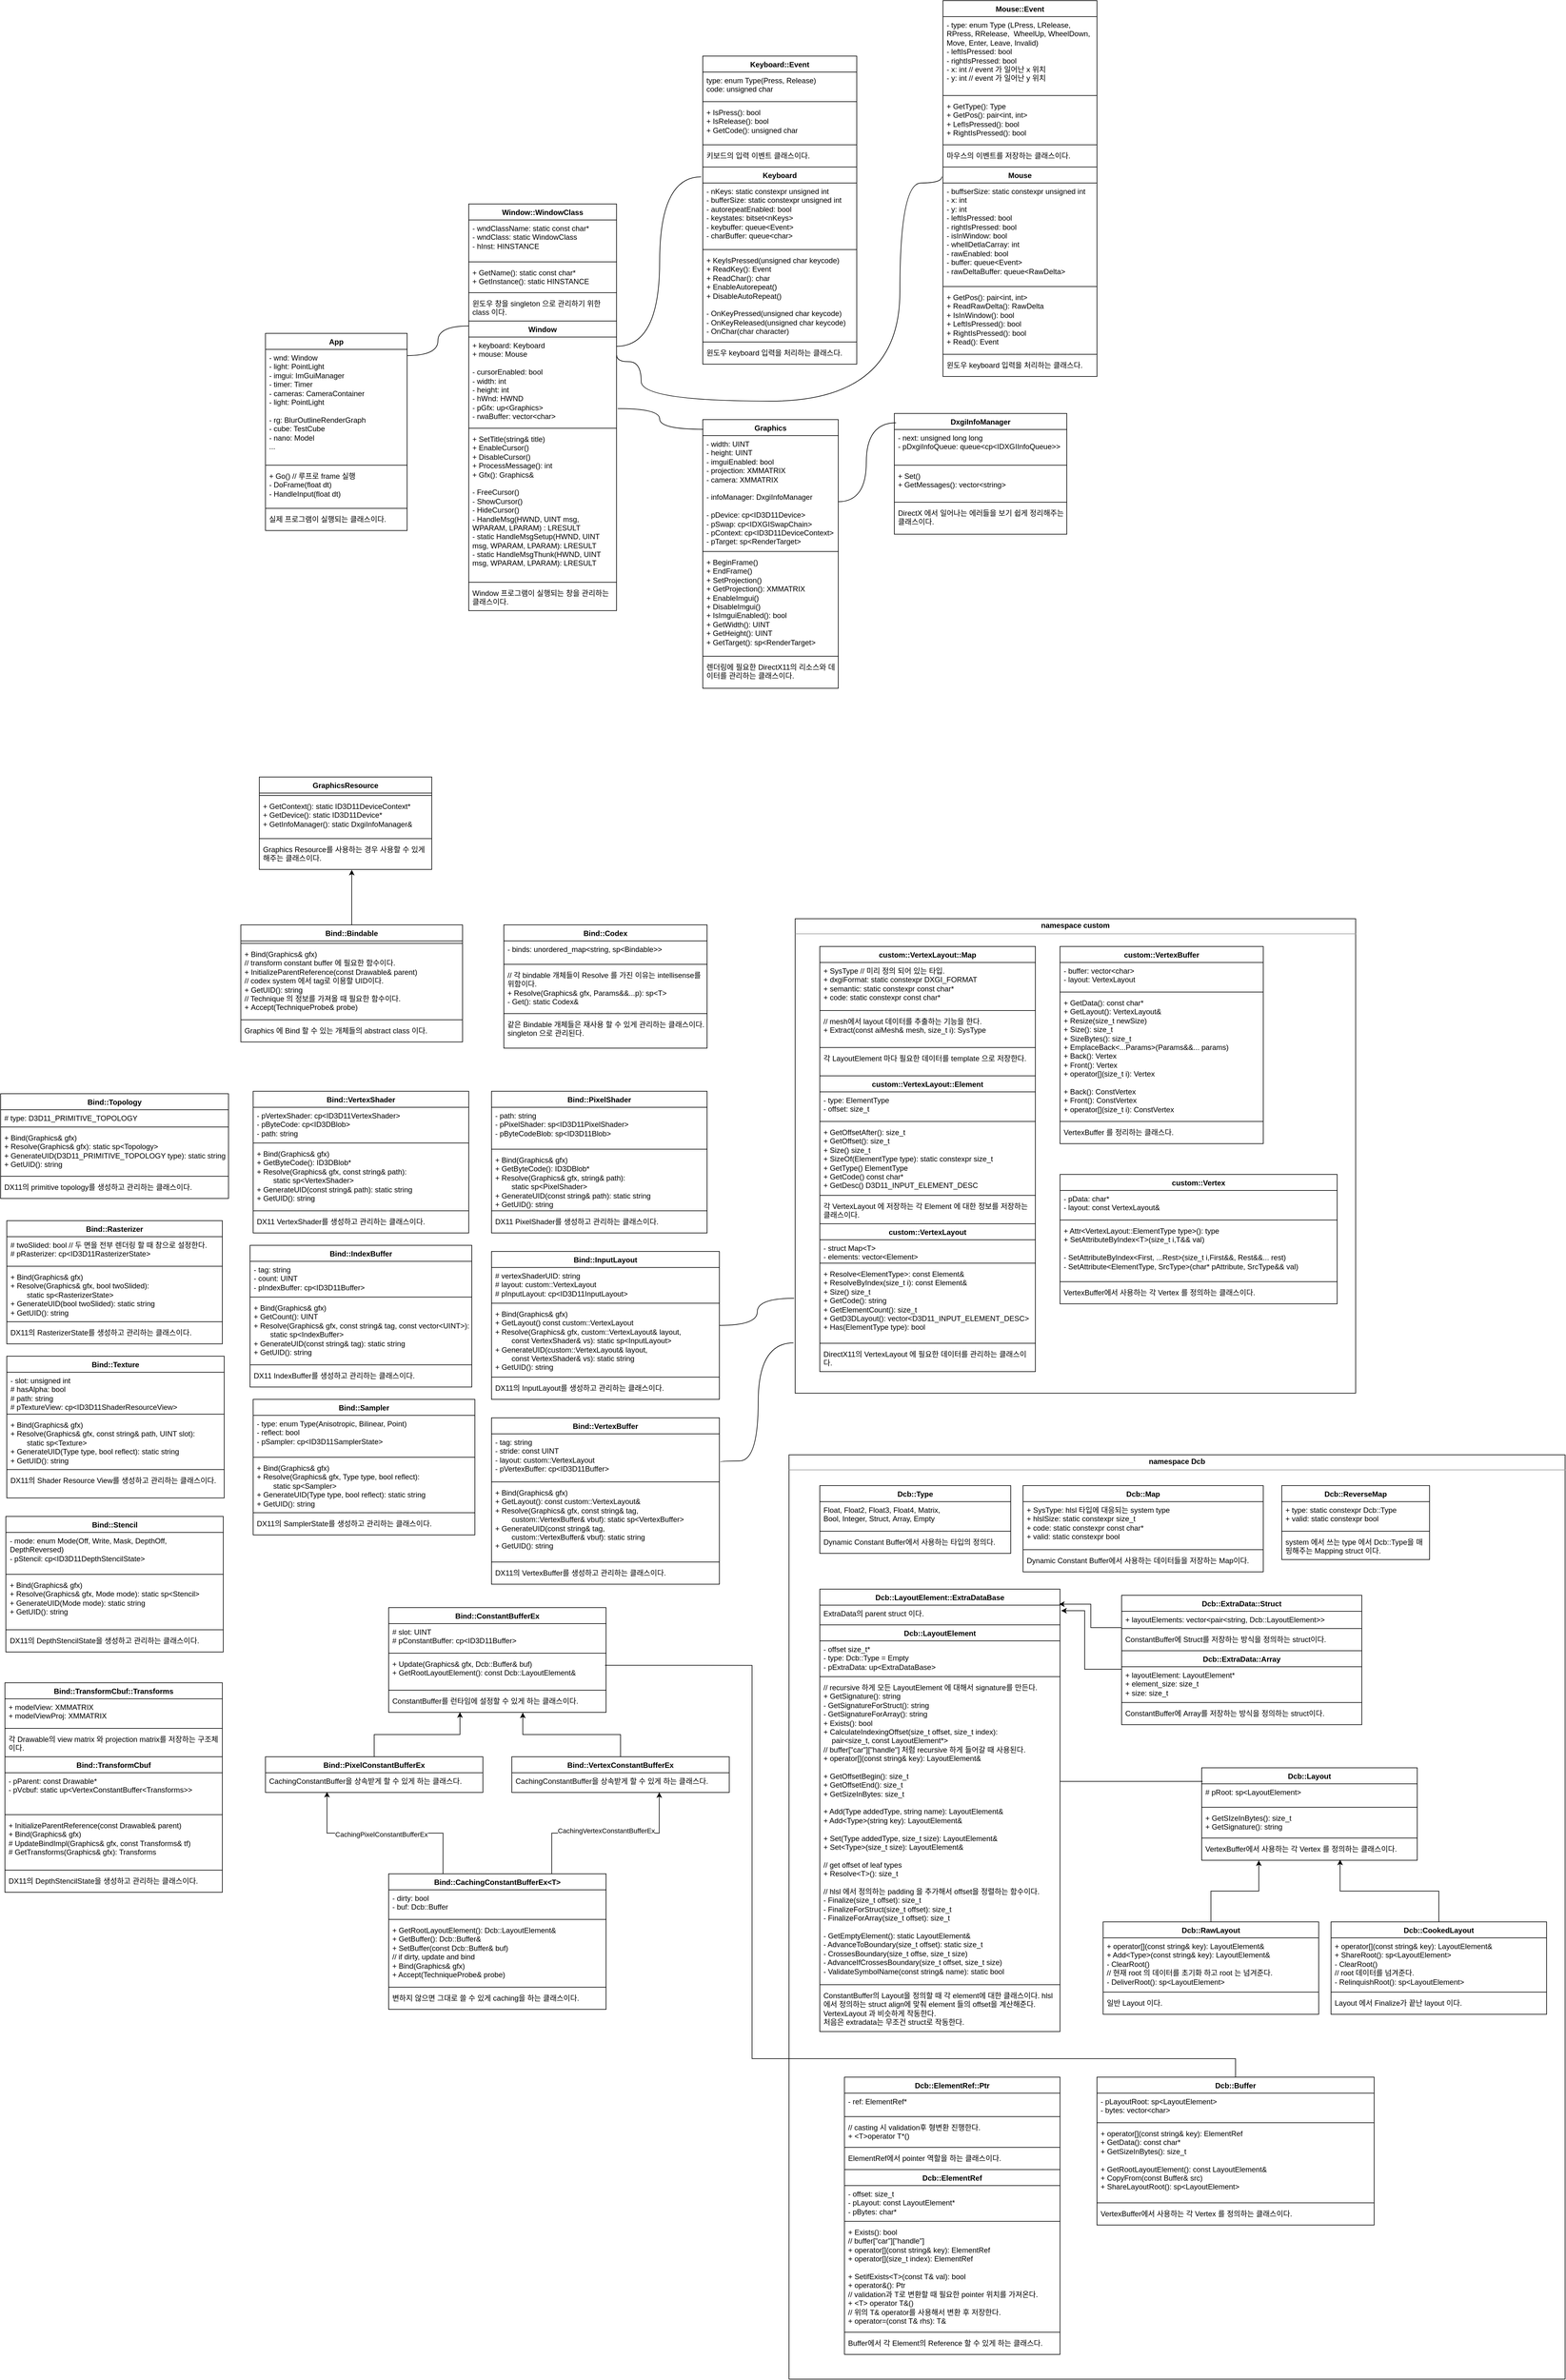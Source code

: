 <mxfile version="21.8.2" type="github">
  <diagram name="페이지-1" id="sZPuGg_SH_d918SeGX3l">
    <mxGraphModel dx="2731" dy="2078" grid="1" gridSize="10" guides="1" tooltips="1" connect="1" arrows="1" fold="1" page="1" pageScale="1" pageWidth="827" pageHeight="1169" math="0" shadow="0">
      <root>
        <mxCell id="0" />
        <mxCell id="1" parent="0" />
        <mxCell id="gl-GduZikpB11iDbJl_e-338" value="&lt;p style=&quot;margin:0px;margin-top:4px;text-align:center;&quot;&gt;&lt;b&gt;namespace Dcb&lt;/b&gt;&lt;/p&gt;&lt;hr size=&quot;1&quot;&gt;&lt;div style=&quot;height:2px;&quot;&gt;&lt;/div&gt;" style="verticalAlign=top;align=left;overflow=fill;fontSize=12;fontFamily=Helvetica;html=1;whiteSpace=wrap;" vertex="1" parent="1">
          <mxGeometry x="960" y="2120" width="1260" height="1500" as="geometry" />
        </mxCell>
        <mxCell id="gl-GduZikpB11iDbJl_e-171" value="&lt;p style=&quot;margin:0px;margin-top:4px;text-align:center;&quot;&gt;&lt;b&gt;namespace custom&lt;/b&gt;&lt;/p&gt;&lt;hr size=&quot;1&quot;&gt;&lt;div style=&quot;height:2px;&quot;&gt;&lt;/div&gt;" style="verticalAlign=top;align=left;overflow=fill;fontSize=12;fontFamily=Helvetica;html=1;whiteSpace=wrap;" vertex="1" parent="1">
          <mxGeometry x="970" y="1250" width="910" height="770" as="geometry" />
        </mxCell>
        <mxCell id="gl-GduZikpB11iDbJl_e-86" value="" style="endArrow=none;html=1;rounded=0;exitX=1.001;exitY=0.205;exitDx=0;exitDy=0;exitPerimeter=0;edgeStyle=orthogonalEdgeStyle;curved=1;entryX=-0.007;entryY=0.046;entryDx=0;entryDy=0;entryPerimeter=0;" edge="1" parent="1" source="gl-GduZikpB11iDbJl_e-7" target="gl-GduZikpB11iDbJl_e-73">
          <mxGeometry width="50" height="50" relative="1" as="geometry">
            <mxPoint x="700" y="341" as="sourcePoint" />
            <mxPoint x="867" y="66" as="targetPoint" />
            <Array as="points">
              <mxPoint x="720" y="346" />
              <mxPoint x="720" y="410" />
              <mxPoint x="1140" y="410" />
              <mxPoint x="1140" y="56" />
            </Array>
          </mxGeometry>
        </mxCell>
        <mxCell id="gl-GduZikpB11iDbJl_e-2" value="App&lt;br&gt;" style="swimlane;fontStyle=1;align=center;verticalAlign=top;childLayout=stackLayout;horizontal=1;startSize=26;horizontalStack=0;resizeParent=1;resizeParentMax=0;resizeLast=0;collapsible=1;marginBottom=0;whiteSpace=wrap;html=1;" vertex="1" parent="1">
          <mxGeometry x="110" y="300" width="230" height="320" as="geometry" />
        </mxCell>
        <mxCell id="gl-GduZikpB11iDbJl_e-3" value="- wnd: Window&lt;br&gt;- light: PointLight&lt;br&gt;- imgui: ImGuiManager&lt;br&gt;- timer: Timer&lt;br&gt;- cameras: CameraContainer&lt;br&gt;- light: PointLight&lt;br&gt;&lt;br&gt;- rg: BlurOutlineRenderGraph&lt;br&gt;- cube: TestCube&lt;br&gt;- nano: Model&lt;br&gt;..." style="text;strokeColor=none;fillColor=none;align=left;verticalAlign=top;spacingLeft=4;spacingRight=4;overflow=hidden;rotatable=0;points=[[0,0.5],[1,0.5]];portConstraint=eastwest;whiteSpace=wrap;html=1;" vertex="1" parent="gl-GduZikpB11iDbJl_e-2">
          <mxGeometry y="26" width="230" height="184" as="geometry" />
        </mxCell>
        <mxCell id="gl-GduZikpB11iDbJl_e-4" value="" style="line;strokeWidth=1;fillColor=none;align=left;verticalAlign=middle;spacingTop=-1;spacingLeft=3;spacingRight=3;rotatable=0;labelPosition=right;points=[];portConstraint=eastwest;strokeColor=inherit;" vertex="1" parent="gl-GduZikpB11iDbJl_e-2">
          <mxGeometry y="210" width="230" height="8" as="geometry" />
        </mxCell>
        <mxCell id="gl-GduZikpB11iDbJl_e-5" value="+ Go() // 루프로 frame 실행&lt;br&gt;- DoFrame(float dt)&lt;br&gt;- HandleInput(float dt)" style="text;strokeColor=none;fillColor=none;align=left;verticalAlign=top;spacingLeft=4;spacingRight=4;overflow=hidden;rotatable=0;points=[[0,0.5],[1,0.5]];portConstraint=eastwest;whiteSpace=wrap;html=1;" vertex="1" parent="gl-GduZikpB11iDbJl_e-2">
          <mxGeometry y="218" width="230" height="62" as="geometry" />
        </mxCell>
        <mxCell id="gl-GduZikpB11iDbJl_e-27" value="" style="line;strokeWidth=1;fillColor=none;align=left;verticalAlign=middle;spacingTop=-1;spacingLeft=3;spacingRight=3;rotatable=0;labelPosition=right;points=[];portConstraint=eastwest;strokeColor=inherit;" vertex="1" parent="gl-GduZikpB11iDbJl_e-2">
          <mxGeometry y="280" width="230" height="8" as="geometry" />
        </mxCell>
        <mxCell id="gl-GduZikpB11iDbJl_e-29" value="실제 프로그램이 실행되는 클래스이다." style="text;strokeColor=none;fillColor=none;align=left;verticalAlign=top;spacingLeft=4;spacingRight=4;overflow=hidden;rotatable=0;points=[[0,0.5],[1,0.5]];portConstraint=eastwest;whiteSpace=wrap;html=1;" vertex="1" parent="gl-GduZikpB11iDbJl_e-2">
          <mxGeometry y="288" width="230" height="32" as="geometry" />
        </mxCell>
        <mxCell id="gl-GduZikpB11iDbJl_e-14" value="Window::WindowClass" style="swimlane;fontStyle=1;align=center;verticalAlign=top;childLayout=stackLayout;horizontal=1;startSize=26;horizontalStack=0;resizeParent=1;resizeParentMax=0;resizeLast=0;collapsible=1;marginBottom=0;whiteSpace=wrap;html=1;" vertex="1" parent="1">
          <mxGeometry x="440" y="90" width="240" height="660" as="geometry" />
        </mxCell>
        <mxCell id="gl-GduZikpB11iDbJl_e-15" value="- wndClassName: static const char*&lt;br&gt;- wndClass: static WindowClass&lt;br&gt;- hInst: HINSTANCE" style="text;strokeColor=none;fillColor=none;align=left;verticalAlign=top;spacingLeft=4;spacingRight=4;overflow=hidden;rotatable=0;points=[[0,0.5],[1,0.5]];portConstraint=eastwest;whiteSpace=wrap;html=1;" vertex="1" parent="gl-GduZikpB11iDbJl_e-14">
          <mxGeometry y="26" width="240" height="64" as="geometry" />
        </mxCell>
        <mxCell id="gl-GduZikpB11iDbJl_e-16" value="" style="line;strokeWidth=1;fillColor=none;align=left;verticalAlign=middle;spacingTop=-1;spacingLeft=3;spacingRight=3;rotatable=0;labelPosition=right;points=[];portConstraint=eastwest;strokeColor=inherit;" vertex="1" parent="gl-GduZikpB11iDbJl_e-14">
          <mxGeometry y="90" width="240" height="8" as="geometry" />
        </mxCell>
        <mxCell id="gl-GduZikpB11iDbJl_e-17" value="+ GetName(): static const char*&lt;br&gt;+ GetInstance(): static HINSTANCE" style="text;strokeColor=none;fillColor=none;align=left;verticalAlign=top;spacingLeft=4;spacingRight=4;overflow=hidden;rotatable=0;points=[[0,0.5],[1,0.5]];portConstraint=eastwest;whiteSpace=wrap;html=1;" vertex="1" parent="gl-GduZikpB11iDbJl_e-14">
          <mxGeometry y="98" width="240" height="42" as="geometry" />
        </mxCell>
        <mxCell id="gl-GduZikpB11iDbJl_e-41" value="" style="line;strokeWidth=1;fillColor=none;align=left;verticalAlign=middle;spacingTop=-1;spacingLeft=3;spacingRight=3;rotatable=0;labelPosition=right;points=[];portConstraint=eastwest;strokeColor=inherit;" vertex="1" parent="gl-GduZikpB11iDbJl_e-14">
          <mxGeometry y="140" width="240" height="8" as="geometry" />
        </mxCell>
        <mxCell id="gl-GduZikpB11iDbJl_e-42" value="윈도우 창을 singleton 으로 관리하기 위한 class 이다." style="text;strokeColor=none;fillColor=none;align=left;verticalAlign=top;spacingLeft=4;spacingRight=4;overflow=hidden;rotatable=0;points=[[0,0.5],[1,0.5]];portConstraint=eastwest;whiteSpace=wrap;html=1;" vertex="1" parent="gl-GduZikpB11iDbJl_e-14">
          <mxGeometry y="148" width="240" height="42" as="geometry" />
        </mxCell>
        <mxCell id="gl-GduZikpB11iDbJl_e-6" value="Window" style="swimlane;fontStyle=1;align=center;verticalAlign=top;childLayout=stackLayout;horizontal=1;startSize=26;horizontalStack=0;resizeParent=1;resizeParentMax=0;resizeLast=0;collapsible=1;marginBottom=0;whiteSpace=wrap;html=1;" vertex="1" parent="gl-GduZikpB11iDbJl_e-14">
          <mxGeometry y="190" width="240" height="470" as="geometry" />
        </mxCell>
        <mxCell id="gl-GduZikpB11iDbJl_e-7" value="+ keyboard: Keyboard&lt;br&gt;+ mouse: Mouse&lt;br&gt;&lt;br&gt;- cursorEnabled: bool&lt;br&gt;- width: int&lt;br&gt;- height: int&lt;br&gt;- hWnd: HWND&lt;br&gt;- pGfx: up&amp;lt;Graphics&amp;gt;&lt;br&gt;- rwaBuffer: vector&amp;lt;char&amp;gt;" style="text;strokeColor=none;fillColor=none;align=left;verticalAlign=top;spacingLeft=4;spacingRight=4;overflow=hidden;rotatable=0;points=[[0,0.5],[1,0.5]];portConstraint=eastwest;whiteSpace=wrap;html=1;" vertex="1" parent="gl-GduZikpB11iDbJl_e-6">
          <mxGeometry y="26" width="240" height="144" as="geometry" />
        </mxCell>
        <mxCell id="gl-GduZikpB11iDbJl_e-8" value="" style="line;strokeWidth=1;fillColor=none;align=left;verticalAlign=middle;spacingTop=-1;spacingLeft=3;spacingRight=3;rotatable=0;labelPosition=right;points=[];portConstraint=eastwest;strokeColor=inherit;" vertex="1" parent="gl-GduZikpB11iDbJl_e-6">
          <mxGeometry y="170" width="240" height="8" as="geometry" />
        </mxCell>
        <mxCell id="gl-GduZikpB11iDbJl_e-9" value="+ SetTitle(string&amp;amp; title)&lt;br&gt;+ EnableCursor()&lt;br&gt;+ DisableCursor()&lt;br&gt;+ ProcessMessage(): int&lt;br&gt;+ Gfx(): Graphics&amp;amp;&lt;br&gt;&lt;br&gt;- FreeCursor()&lt;br&gt;- ShowCursor()&lt;br&gt;- HideCursor()&lt;br&gt;- HandleMsg(HWND, UINT msg, WPARAM, LPARAM) : LRESULT&lt;br&gt;- static HandleMsgSetup(HWND, UINT msg, WPARAM, LPARAM): LRESULT&lt;br&gt;- static HandleMsgThunk(HWND, UINT msg, WPARAM, LPARAM): LRESULT" style="text;strokeColor=none;fillColor=none;align=left;verticalAlign=top;spacingLeft=4;spacingRight=4;overflow=hidden;rotatable=0;points=[[0,0.5],[1,0.5]];portConstraint=eastwest;whiteSpace=wrap;html=1;" vertex="1" parent="gl-GduZikpB11iDbJl_e-6">
          <mxGeometry y="178" width="240" height="242" as="geometry" />
        </mxCell>
        <mxCell id="gl-GduZikpB11iDbJl_e-32" value="" style="line;strokeWidth=1;fillColor=none;align=left;verticalAlign=middle;spacingTop=-1;spacingLeft=3;spacingRight=3;rotatable=0;labelPosition=right;points=[];portConstraint=eastwest;strokeColor=inherit;" vertex="1" parent="gl-GduZikpB11iDbJl_e-6">
          <mxGeometry y="420" width="240" height="8" as="geometry" />
        </mxCell>
        <mxCell id="gl-GduZikpB11iDbJl_e-38" value="Window 프로그램이 실행되는 창을 관리하는 클래스이다." style="text;strokeColor=none;fillColor=none;align=left;verticalAlign=top;spacingLeft=4;spacingRight=4;overflow=hidden;rotatable=0;points=[[0,0.5],[1,0.5]];portConstraint=eastwest;whiteSpace=wrap;html=1;" vertex="1" parent="gl-GduZikpB11iDbJl_e-6">
          <mxGeometry y="428" width="240" height="42" as="geometry" />
        </mxCell>
        <mxCell id="gl-GduZikpB11iDbJl_e-18" value="Graphics" style="swimlane;fontStyle=1;align=center;verticalAlign=top;childLayout=stackLayout;horizontal=1;startSize=26;horizontalStack=0;resizeParent=1;resizeParentMax=0;resizeLast=0;collapsible=1;marginBottom=0;whiteSpace=wrap;html=1;" vertex="1" parent="1">
          <mxGeometry x="820" y="440" width="220" height="436" as="geometry" />
        </mxCell>
        <mxCell id="gl-GduZikpB11iDbJl_e-19" value="- width: UINT&lt;br&gt;- height: UINT&lt;br&gt;- imguiEnabled: bool&lt;br&gt;- projection: XMMATRIX&lt;br&gt;- camera: XMMATRIX&lt;br&gt;&lt;br&gt;- infoManager: DxgiInfoManager&lt;br&gt;&lt;br&gt;- pDevice: cp&amp;lt;ID3D11Device&amp;gt;&lt;br&gt;- pSwap: cp&amp;lt;IDXGISwapChain&amp;gt;&lt;br&gt;- pContext: cp&amp;lt;ID3D11DeviceContext&amp;gt;&lt;br&gt;- pTarget: sp&amp;lt;RenderTarget&amp;gt;" style="text;strokeColor=none;fillColor=none;align=left;verticalAlign=top;spacingLeft=4;spacingRight=4;overflow=hidden;rotatable=0;points=[[0,0.5],[1,0.5]];portConstraint=eastwest;whiteSpace=wrap;html=1;" vertex="1" parent="gl-GduZikpB11iDbJl_e-18">
          <mxGeometry y="26" width="220" height="184" as="geometry" />
        </mxCell>
        <mxCell id="gl-GduZikpB11iDbJl_e-20" value="" style="line;strokeWidth=1;fillColor=none;align=left;verticalAlign=middle;spacingTop=-1;spacingLeft=3;spacingRight=3;rotatable=0;labelPosition=right;points=[];portConstraint=eastwest;strokeColor=inherit;" vertex="1" parent="gl-GduZikpB11iDbJl_e-18">
          <mxGeometry y="210" width="220" height="8" as="geometry" />
        </mxCell>
        <mxCell id="gl-GduZikpB11iDbJl_e-21" value="+ BeginFrame()&lt;br&gt;+ EndFrame()&lt;br&gt;+ SetProjection()&lt;br&gt;+ GetProjection(): XMMATRIX&lt;br&gt;+ EnableImgui()&lt;br&gt;+ DisableImgui()&lt;br&gt;+ IsImguiEnabled(): bool&lt;br&gt;+ GetWidth(): UINT&lt;br&gt;+ GetHeight(): UINT&lt;br&gt;+ GetTarget(): sp&amp;lt;RenderTarget&amp;gt;&lt;br&gt;" style="text;strokeColor=none;fillColor=none;align=left;verticalAlign=top;spacingLeft=4;spacingRight=4;overflow=hidden;rotatable=0;points=[[0,0.5],[1,0.5]];portConstraint=eastwest;whiteSpace=wrap;html=1;" vertex="1" parent="gl-GduZikpB11iDbJl_e-18">
          <mxGeometry y="218" width="220" height="162" as="geometry" />
        </mxCell>
        <mxCell id="gl-GduZikpB11iDbJl_e-23" value="" style="line;strokeWidth=1;fillColor=none;align=left;verticalAlign=middle;spacingTop=-1;spacingLeft=3;spacingRight=3;rotatable=0;labelPosition=right;points=[];portConstraint=eastwest;strokeColor=inherit;" vertex="1" parent="gl-GduZikpB11iDbJl_e-18">
          <mxGeometry y="380" width="220" height="8" as="geometry" />
        </mxCell>
        <mxCell id="gl-GduZikpB11iDbJl_e-26" value="렌더링에 필요한 DirectX11의 리소스와 데이터를 관리하는 클래스이다." style="text;strokeColor=none;fillColor=none;align=left;verticalAlign=top;spacingLeft=4;spacingRight=4;overflow=hidden;rotatable=0;points=[[0,0.5],[1,0.5]];portConstraint=eastwest;whiteSpace=wrap;html=1;" vertex="1" parent="gl-GduZikpB11iDbJl_e-18">
          <mxGeometry y="388" width="220" height="48" as="geometry" />
        </mxCell>
        <mxCell id="gl-GduZikpB11iDbJl_e-52" value="" style="endArrow=none;html=1;rounded=0;exitX=0.999;exitY=0.055;exitDx=0;exitDy=0;exitPerimeter=0;entryX=0;entryY=0.017;entryDx=0;entryDy=0;entryPerimeter=0;edgeStyle=orthogonalEdgeStyle;curved=1;" edge="1" parent="1" source="gl-GduZikpB11iDbJl_e-3" target="gl-GduZikpB11iDbJl_e-6">
          <mxGeometry width="50" height="50" relative="1" as="geometry">
            <mxPoint x="810" y="530" as="sourcePoint" />
            <mxPoint x="430" y="300" as="targetPoint" />
          </mxGeometry>
        </mxCell>
        <mxCell id="gl-GduZikpB11iDbJl_e-53" value="" style="endArrow=none;html=1;rounded=0;exitX=1.001;exitY=0.104;exitDx=0;exitDy=0;exitPerimeter=0;edgeStyle=orthogonalEdgeStyle;curved=1;entryX=-0.011;entryY=0.05;entryDx=0;entryDy=0;entryPerimeter=0;" edge="1" parent="1" source="gl-GduZikpB11iDbJl_e-7" target="gl-GduZikpB11iDbJl_e-43">
          <mxGeometry width="50" height="50" relative="1" as="geometry">
            <mxPoint x="350" y="346" as="sourcePoint" />
            <mxPoint x="770" y="180" as="targetPoint" />
          </mxGeometry>
        </mxCell>
        <mxCell id="gl-GduZikpB11iDbJl_e-54" value="" style="endArrow=none;html=1;rounded=0;entryX=0.004;entryY=0.036;entryDx=0;entryDy=0;entryPerimeter=0;edgeStyle=orthogonalEdgeStyle;curved=1;exitX=1.008;exitY=0.806;exitDx=0;exitDy=0;exitPerimeter=0;" edge="1" parent="1" source="gl-GduZikpB11iDbJl_e-7" target="gl-GduZikpB11iDbJl_e-18">
          <mxGeometry width="50" height="50" relative="1" as="geometry">
            <mxPoint x="380" y="410" as="sourcePoint" />
            <mxPoint x="460" y="318" as="targetPoint" />
          </mxGeometry>
        </mxCell>
        <mxCell id="gl-GduZikpB11iDbJl_e-56" value="Keyboard::Event" style="swimlane;fontStyle=1;align=center;verticalAlign=top;childLayout=stackLayout;horizontal=1;startSize=26;horizontalStack=0;resizeParent=1;resizeParentMax=0;resizeLast=0;collapsible=1;marginBottom=0;whiteSpace=wrap;html=1;" vertex="1" parent="1">
          <mxGeometry x="820" y="-150" width="250" height="500" as="geometry" />
        </mxCell>
        <mxCell id="gl-GduZikpB11iDbJl_e-57" value="type: enum Type(Press, Release)&lt;br&gt;code: unsigned char" style="text;strokeColor=none;fillColor=none;align=left;verticalAlign=top;spacingLeft=4;spacingRight=4;overflow=hidden;rotatable=0;points=[[0,0.5],[1,0.5]];portConstraint=eastwest;whiteSpace=wrap;html=1;" vertex="1" parent="gl-GduZikpB11iDbJl_e-56">
          <mxGeometry y="26" width="250" height="44" as="geometry" />
        </mxCell>
        <mxCell id="gl-GduZikpB11iDbJl_e-58" value="" style="line;strokeWidth=1;fillColor=none;align=left;verticalAlign=middle;spacingTop=-1;spacingLeft=3;spacingRight=3;rotatable=0;labelPosition=right;points=[];portConstraint=eastwest;strokeColor=inherit;" vertex="1" parent="gl-GduZikpB11iDbJl_e-56">
          <mxGeometry y="70" width="250" height="8" as="geometry" />
        </mxCell>
        <mxCell id="gl-GduZikpB11iDbJl_e-59" value="+ IsPress(): bool&lt;br&gt;+ IsRelease(): bool&lt;br&gt;+ GetCode(): unsigned char" style="text;strokeColor=none;fillColor=none;align=left;verticalAlign=top;spacingLeft=4;spacingRight=4;overflow=hidden;rotatable=0;points=[[0,0.5],[1,0.5]];portConstraint=eastwest;whiteSpace=wrap;html=1;" vertex="1" parent="gl-GduZikpB11iDbJl_e-56">
          <mxGeometry y="78" width="250" height="62" as="geometry" />
        </mxCell>
        <mxCell id="gl-GduZikpB11iDbJl_e-60" value="" style="line;strokeWidth=1;fillColor=none;align=left;verticalAlign=middle;spacingTop=-1;spacingLeft=3;spacingRight=3;rotatable=0;labelPosition=right;points=[];portConstraint=eastwest;strokeColor=inherit;" vertex="1" parent="gl-GduZikpB11iDbJl_e-56">
          <mxGeometry y="140" width="250" height="8" as="geometry" />
        </mxCell>
        <mxCell id="gl-GduZikpB11iDbJl_e-61" value="키보드의 입력 이벤트 클래스이다." style="text;strokeColor=none;fillColor=none;align=left;verticalAlign=top;spacingLeft=4;spacingRight=4;overflow=hidden;rotatable=0;points=[[0,0.5],[1,0.5]];portConstraint=eastwest;whiteSpace=wrap;html=1;" vertex="1" parent="gl-GduZikpB11iDbJl_e-56">
          <mxGeometry y="148" width="250" height="32" as="geometry" />
        </mxCell>
        <mxCell id="gl-GduZikpB11iDbJl_e-43" value="Keyboard" style="swimlane;fontStyle=1;align=center;verticalAlign=top;childLayout=stackLayout;horizontal=1;startSize=26;horizontalStack=0;resizeParent=1;resizeParentMax=0;resizeLast=0;collapsible=1;marginBottom=0;whiteSpace=wrap;html=1;" vertex="1" parent="gl-GduZikpB11iDbJl_e-56">
          <mxGeometry y="180" width="250" height="320" as="geometry" />
        </mxCell>
        <mxCell id="gl-GduZikpB11iDbJl_e-44" value="- nKeys: static constexpr unsigned int&lt;br&gt;- bufferSize: static constexpr unsigned int&lt;br&gt;- autorepeatEnabled: bool&lt;br&gt;- keystates: bitset&amp;lt;nKeys&amp;gt;&lt;br&gt;- keybuffer: queue&amp;lt;Event&amp;gt;&lt;br&gt;- charBuffer: queue&amp;lt;char&amp;gt;" style="text;strokeColor=none;fillColor=none;align=left;verticalAlign=top;spacingLeft=4;spacingRight=4;overflow=hidden;rotatable=0;points=[[0,0.5],[1,0.5]];portConstraint=eastwest;whiteSpace=wrap;html=1;" vertex="1" parent="gl-GduZikpB11iDbJl_e-43">
          <mxGeometry y="26" width="250" height="104" as="geometry" />
        </mxCell>
        <mxCell id="gl-GduZikpB11iDbJl_e-45" value="" style="line;strokeWidth=1;fillColor=none;align=left;verticalAlign=middle;spacingTop=-1;spacingLeft=3;spacingRight=3;rotatable=0;labelPosition=right;points=[];portConstraint=eastwest;strokeColor=inherit;" vertex="1" parent="gl-GduZikpB11iDbJl_e-43">
          <mxGeometry y="130" width="250" height="8" as="geometry" />
        </mxCell>
        <mxCell id="gl-GduZikpB11iDbJl_e-46" value="+ KeyIsPressed(unsigned char keycode)&lt;br&gt;+ ReadKey(): Event&lt;br&gt;+ ReadChar(): char&lt;br&gt;+ EnableAutorepeat()&lt;br&gt;+ DisableAutoRepeat()&lt;br&gt;&lt;br&gt;- OnKeyPressed(unsigned char keycode)&lt;br&gt;- OnKeyReleased(unsigned char keycode)&lt;br&gt;- OnChar(char character)" style="text;strokeColor=none;fillColor=none;align=left;verticalAlign=top;spacingLeft=4;spacingRight=4;overflow=hidden;rotatable=0;points=[[0,0.5],[1,0.5]];portConstraint=eastwest;whiteSpace=wrap;html=1;" vertex="1" parent="gl-GduZikpB11iDbJl_e-43">
          <mxGeometry y="138" width="250" height="142" as="geometry" />
        </mxCell>
        <mxCell id="gl-GduZikpB11iDbJl_e-47" value="" style="line;strokeWidth=1;fillColor=none;align=left;verticalAlign=middle;spacingTop=-1;spacingLeft=3;spacingRight=3;rotatable=0;labelPosition=right;points=[];portConstraint=eastwest;strokeColor=inherit;" vertex="1" parent="gl-GduZikpB11iDbJl_e-43">
          <mxGeometry y="280" width="250" height="8" as="geometry" />
        </mxCell>
        <mxCell id="gl-GduZikpB11iDbJl_e-48" value="윈도우 keyboard 입력을 처리하는 클래스다." style="text;strokeColor=none;fillColor=none;align=left;verticalAlign=top;spacingLeft=4;spacingRight=4;overflow=hidden;rotatable=0;points=[[0,0.5],[1,0.5]];portConstraint=eastwest;whiteSpace=wrap;html=1;" vertex="1" parent="gl-GduZikpB11iDbJl_e-43">
          <mxGeometry y="288" width="250" height="32" as="geometry" />
        </mxCell>
        <mxCell id="gl-GduZikpB11iDbJl_e-79" value="Mouse::Event" style="swimlane;fontStyle=1;align=center;verticalAlign=top;childLayout=stackLayout;horizontal=1;startSize=26;horizontalStack=0;resizeParent=1;resizeParentMax=0;resizeLast=0;collapsible=1;marginBottom=0;whiteSpace=wrap;html=1;" vertex="1" parent="1">
          <mxGeometry x="1210" y="-240" width="250" height="610" as="geometry" />
        </mxCell>
        <mxCell id="gl-GduZikpB11iDbJl_e-80" value="- type: enum Type (LPress,&amp;nbsp;&lt;span style=&quot;background-color: initial;&quot;&gt;LRelease,&amp;nbsp;&lt;br&gt;&lt;/span&gt;&lt;span style=&quot;background-color: initial;&quot;&gt;RPress,&amp;nbsp;&lt;/span&gt;&lt;span style=&quot;background-color: initial;&quot;&gt;RRelease,&amp;nbsp;&amp;nbsp;&lt;/span&gt;&lt;span style=&quot;background-color: initial;&quot;&gt;WheelUp,&amp;nbsp;&lt;/span&gt;&lt;span style=&quot;background-color: initial;&quot;&gt;WheelDown,&amp;nbsp;&lt;br&gt;&lt;/span&gt;&lt;span style=&quot;background-color: initial;&quot;&gt;Move,&amp;nbsp;&lt;/span&gt;&lt;span style=&quot;background-color: initial;&quot;&gt;Enter,&amp;nbsp;&lt;/span&gt;&lt;span style=&quot;background-color: initial;&quot;&gt;Leave,&amp;nbsp;&lt;/span&gt;&lt;span style=&quot;background-color: initial;&quot;&gt;Invalid)&lt;br&gt;- leftIsPressed: bool&lt;br&gt;- rightIsPressed: bool&lt;br&gt;- x: int // event 가 일어난 x 위치&lt;br&gt;- y: int // event 가 일어난 y 위치&lt;br&gt;&lt;/span&gt;" style="text;strokeColor=none;fillColor=none;align=left;verticalAlign=top;spacingLeft=4;spacingRight=4;overflow=hidden;rotatable=0;points=[[0,0.5],[1,0.5]];portConstraint=eastwest;whiteSpace=wrap;html=1;" vertex="1" parent="gl-GduZikpB11iDbJl_e-79">
          <mxGeometry y="26" width="250" height="124" as="geometry" />
        </mxCell>
        <mxCell id="gl-GduZikpB11iDbJl_e-81" value="" style="line;strokeWidth=1;fillColor=none;align=left;verticalAlign=middle;spacingTop=-1;spacingLeft=3;spacingRight=3;rotatable=0;labelPosition=right;points=[];portConstraint=eastwest;strokeColor=inherit;" vertex="1" parent="gl-GduZikpB11iDbJl_e-79">
          <mxGeometry y="150" width="250" height="8" as="geometry" />
        </mxCell>
        <mxCell id="gl-GduZikpB11iDbJl_e-82" value="+ GetType(): Type&lt;br&gt;+ GetPos(): pair&amp;lt;int, int&amp;gt;&lt;br&gt;+ LefIsPressed(): bool&lt;br&gt;+ RightIsPressed(): bool" style="text;strokeColor=none;fillColor=none;align=left;verticalAlign=top;spacingLeft=4;spacingRight=4;overflow=hidden;rotatable=0;points=[[0,0.5],[1,0.5]];portConstraint=eastwest;whiteSpace=wrap;html=1;" vertex="1" parent="gl-GduZikpB11iDbJl_e-79">
          <mxGeometry y="158" width="250" height="72" as="geometry" />
        </mxCell>
        <mxCell id="gl-GduZikpB11iDbJl_e-83" value="" style="line;strokeWidth=1;fillColor=none;align=left;verticalAlign=middle;spacingTop=-1;spacingLeft=3;spacingRight=3;rotatable=0;labelPosition=right;points=[];portConstraint=eastwest;strokeColor=inherit;" vertex="1" parent="gl-GduZikpB11iDbJl_e-79">
          <mxGeometry y="230" width="250" height="8" as="geometry" />
        </mxCell>
        <mxCell id="gl-GduZikpB11iDbJl_e-84" value="마우스의 이벤트를 저장하는 클래스이다." style="text;strokeColor=none;fillColor=none;align=left;verticalAlign=top;spacingLeft=4;spacingRight=4;overflow=hidden;rotatable=0;points=[[0,0.5],[1,0.5]];portConstraint=eastwest;whiteSpace=wrap;html=1;" vertex="1" parent="gl-GduZikpB11iDbJl_e-79">
          <mxGeometry y="238" width="250" height="32" as="geometry" />
        </mxCell>
        <mxCell id="gl-GduZikpB11iDbJl_e-73" value="Mouse" style="swimlane;fontStyle=1;align=center;verticalAlign=top;childLayout=stackLayout;horizontal=1;startSize=26;horizontalStack=0;resizeParent=1;resizeParentMax=0;resizeLast=0;collapsible=1;marginBottom=0;whiteSpace=wrap;html=1;" vertex="1" parent="gl-GduZikpB11iDbJl_e-79">
          <mxGeometry y="270" width="250" height="340" as="geometry" />
        </mxCell>
        <mxCell id="gl-GduZikpB11iDbJl_e-74" value="- buffserSize: static constexpr unsigned int&lt;br&gt;- x: int&lt;br&gt;- y: int&lt;br&gt;- leftIsPressed: bool&lt;br&gt;- rightIsPressed: bool&lt;br&gt;- isInWindow: bool&lt;br&gt;- whellDetlaCarray: int&lt;br&gt;- rawEnabled: bool&lt;br&gt;- buffer: queue&amp;lt;Event&amp;gt;&lt;br&gt;- rawDeltaBuffer: queue&amp;lt;RawDelta&amp;gt;" style="text;strokeColor=none;fillColor=none;align=left;verticalAlign=top;spacingLeft=4;spacingRight=4;overflow=hidden;rotatable=0;points=[[0,0.5],[1,0.5]];portConstraint=eastwest;whiteSpace=wrap;html=1;" vertex="1" parent="gl-GduZikpB11iDbJl_e-73">
          <mxGeometry y="26" width="250" height="164" as="geometry" />
        </mxCell>
        <mxCell id="gl-GduZikpB11iDbJl_e-75" value="" style="line;strokeWidth=1;fillColor=none;align=left;verticalAlign=middle;spacingTop=-1;spacingLeft=3;spacingRight=3;rotatable=0;labelPosition=right;points=[];portConstraint=eastwest;strokeColor=inherit;" vertex="1" parent="gl-GduZikpB11iDbJl_e-73">
          <mxGeometry y="190" width="250" height="8" as="geometry" />
        </mxCell>
        <mxCell id="gl-GduZikpB11iDbJl_e-76" value="+ GetPos(): pair&amp;lt;int, int&amp;gt;&lt;br&gt;+ ReadRawDelta(): RawDelta&lt;br&gt;+ IsInWindow(): bool&lt;br&gt;+ LeftIsPressed(): bool&lt;br&gt;+ RightIsPressed(): bool&lt;br&gt;+ Read(): Event" style="text;strokeColor=none;fillColor=none;align=left;verticalAlign=top;spacingLeft=4;spacingRight=4;overflow=hidden;rotatable=0;points=[[0,0.5],[1,0.5]];portConstraint=eastwest;whiteSpace=wrap;html=1;" vertex="1" parent="gl-GduZikpB11iDbJl_e-73">
          <mxGeometry y="198" width="250" height="102" as="geometry" />
        </mxCell>
        <mxCell id="gl-GduZikpB11iDbJl_e-77" value="" style="line;strokeWidth=1;fillColor=none;align=left;verticalAlign=middle;spacingTop=-1;spacingLeft=3;spacingRight=3;rotatable=0;labelPosition=right;points=[];portConstraint=eastwest;strokeColor=inherit;" vertex="1" parent="gl-GduZikpB11iDbJl_e-73">
          <mxGeometry y="300" width="250" height="8" as="geometry" />
        </mxCell>
        <mxCell id="gl-GduZikpB11iDbJl_e-78" value="윈도우 keyboard 입력을 처리하는 클래스다." style="text;strokeColor=none;fillColor=none;align=left;verticalAlign=top;spacingLeft=4;spacingRight=4;overflow=hidden;rotatable=0;points=[[0,0.5],[1,0.5]];portConstraint=eastwest;whiteSpace=wrap;html=1;" vertex="1" parent="gl-GduZikpB11iDbJl_e-73">
          <mxGeometry y="308" width="250" height="32" as="geometry" />
        </mxCell>
        <mxCell id="gl-GduZikpB11iDbJl_e-87" value="DxgiInfoManager" style="swimlane;fontStyle=1;align=center;verticalAlign=top;childLayout=stackLayout;horizontal=1;startSize=26;horizontalStack=0;resizeParent=1;resizeParentMax=0;resizeLast=0;collapsible=1;marginBottom=0;whiteSpace=wrap;html=1;" vertex="1" parent="1">
          <mxGeometry x="1131" y="430" width="280" height="196" as="geometry" />
        </mxCell>
        <mxCell id="gl-GduZikpB11iDbJl_e-88" value="- next: unsigned long long&lt;br&gt;- pDxgiInfoQueue: queue&amp;lt;cp&amp;lt;IDXGIInfoQueue&amp;gt;&amp;gt;&lt;br&gt;" style="text;strokeColor=none;fillColor=none;align=left;verticalAlign=top;spacingLeft=4;spacingRight=4;overflow=hidden;rotatable=0;points=[[0,0.5],[1,0.5]];portConstraint=eastwest;whiteSpace=wrap;html=1;" vertex="1" parent="gl-GduZikpB11iDbJl_e-87">
          <mxGeometry y="26" width="280" height="54" as="geometry" />
        </mxCell>
        <mxCell id="gl-GduZikpB11iDbJl_e-89" value="" style="line;strokeWidth=1;fillColor=none;align=left;verticalAlign=middle;spacingTop=-1;spacingLeft=3;spacingRight=3;rotatable=0;labelPosition=right;points=[];portConstraint=eastwest;strokeColor=inherit;" vertex="1" parent="gl-GduZikpB11iDbJl_e-87">
          <mxGeometry y="80" width="280" height="8" as="geometry" />
        </mxCell>
        <mxCell id="gl-GduZikpB11iDbJl_e-90" value="+ Set()&lt;br&gt;+ GetMessages(): vector&amp;lt;string&amp;gt;" style="text;strokeColor=none;fillColor=none;align=left;verticalAlign=top;spacingLeft=4;spacingRight=4;overflow=hidden;rotatable=0;points=[[0,0.5],[1,0.5]];portConstraint=eastwest;whiteSpace=wrap;html=1;" vertex="1" parent="gl-GduZikpB11iDbJl_e-87">
          <mxGeometry y="88" width="280" height="52" as="geometry" />
        </mxCell>
        <mxCell id="gl-GduZikpB11iDbJl_e-91" value="" style="line;strokeWidth=1;fillColor=none;align=left;verticalAlign=middle;spacingTop=-1;spacingLeft=3;spacingRight=3;rotatable=0;labelPosition=right;points=[];portConstraint=eastwest;strokeColor=inherit;" vertex="1" parent="gl-GduZikpB11iDbJl_e-87">
          <mxGeometry y="140" width="280" height="8" as="geometry" />
        </mxCell>
        <mxCell id="gl-GduZikpB11iDbJl_e-92" value="DirectX 에서 일어나는 에러들을 보기 쉽게 정리해주는 클래스이다." style="text;strokeColor=none;fillColor=none;align=left;verticalAlign=top;spacingLeft=4;spacingRight=4;overflow=hidden;rotatable=0;points=[[0,0.5],[1,0.5]];portConstraint=eastwest;whiteSpace=wrap;html=1;" vertex="1" parent="gl-GduZikpB11iDbJl_e-87">
          <mxGeometry y="148" width="280" height="48" as="geometry" />
        </mxCell>
        <mxCell id="gl-GduZikpB11iDbJl_e-95" value="" style="endArrow=none;html=1;rounded=0;exitX=0.999;exitY=0.583;exitDx=0;exitDy=0;exitPerimeter=0;edgeStyle=orthogonalEdgeStyle;curved=1;entryX=0.01;entryY=0.077;entryDx=0;entryDy=0;entryPerimeter=0;" edge="1" parent="1" source="gl-GduZikpB11iDbJl_e-19" target="gl-GduZikpB11iDbJl_e-87">
          <mxGeometry width="50" height="50" relative="1" as="geometry">
            <mxPoint x="990" y="775" as="sourcePoint" />
            <mxPoint x="1117" y="500" as="targetPoint" />
          </mxGeometry>
        </mxCell>
        <mxCell id="gl-GduZikpB11iDbJl_e-96" value="GraphicsResource" style="swimlane;fontStyle=1;align=center;verticalAlign=top;childLayout=stackLayout;horizontal=1;startSize=26;horizontalStack=0;resizeParent=1;resizeParentMax=0;resizeLast=0;collapsible=1;marginBottom=0;whiteSpace=wrap;html=1;" vertex="1" parent="1">
          <mxGeometry x="100" y="1020" width="280" height="150" as="geometry" />
        </mxCell>
        <mxCell id="gl-GduZikpB11iDbJl_e-98" value="" style="line;strokeWidth=1;fillColor=none;align=left;verticalAlign=middle;spacingTop=-1;spacingLeft=3;spacingRight=3;rotatable=0;labelPosition=right;points=[];portConstraint=eastwest;strokeColor=inherit;" vertex="1" parent="gl-GduZikpB11iDbJl_e-96">
          <mxGeometry y="26" width="280" height="8" as="geometry" />
        </mxCell>
        <mxCell id="gl-GduZikpB11iDbJl_e-99" value="+ GetContext(): static ID3D11DeviceContext*&lt;br&gt;+ GetDevice(): static ID3D11Device*&lt;br&gt;+ GetInfoManager(): static DxgiInfoManager&amp;amp;" style="text;strokeColor=none;fillColor=none;align=left;verticalAlign=top;spacingLeft=4;spacingRight=4;overflow=hidden;rotatable=0;points=[[0,0.5],[1,0.5]];portConstraint=eastwest;whiteSpace=wrap;html=1;" vertex="1" parent="gl-GduZikpB11iDbJl_e-96">
          <mxGeometry y="34" width="280" height="62" as="geometry" />
        </mxCell>
        <mxCell id="gl-GduZikpB11iDbJl_e-100" value="" style="line;strokeWidth=1;fillColor=none;align=left;verticalAlign=middle;spacingTop=-1;spacingLeft=3;spacingRight=3;rotatable=0;labelPosition=right;points=[];portConstraint=eastwest;strokeColor=inherit;" vertex="1" parent="gl-GduZikpB11iDbJl_e-96">
          <mxGeometry y="96" width="280" height="8" as="geometry" />
        </mxCell>
        <mxCell id="gl-GduZikpB11iDbJl_e-101" value="Graphics Resource를 사용하는 경우 사용할 수 있게 해주는 클래스이다." style="text;strokeColor=none;fillColor=none;align=left;verticalAlign=top;spacingLeft=4;spacingRight=4;overflow=hidden;rotatable=0;points=[[0,0.5],[1,0.5]];portConstraint=eastwest;whiteSpace=wrap;html=1;" vertex="1" parent="gl-GduZikpB11iDbJl_e-96">
          <mxGeometry y="104" width="280" height="46" as="geometry" />
        </mxCell>
        <mxCell id="gl-GduZikpB11iDbJl_e-102" value="Bind::Bindable" style="swimlane;fontStyle=1;align=center;verticalAlign=top;childLayout=stackLayout;horizontal=1;startSize=26;horizontalStack=0;resizeParent=1;resizeParentMax=0;resizeLast=0;collapsible=1;marginBottom=0;whiteSpace=wrap;html=1;" vertex="1" parent="1">
          <mxGeometry x="70" y="1260" width="360" height="190" as="geometry" />
        </mxCell>
        <mxCell id="gl-GduZikpB11iDbJl_e-104" value="" style="line;strokeWidth=1;fillColor=none;align=left;verticalAlign=middle;spacingTop=-1;spacingLeft=3;spacingRight=3;rotatable=0;labelPosition=right;points=[];portConstraint=eastwest;strokeColor=inherit;" vertex="1" parent="gl-GduZikpB11iDbJl_e-102">
          <mxGeometry y="26" width="360" height="8" as="geometry" />
        </mxCell>
        <mxCell id="gl-GduZikpB11iDbJl_e-105" value="+ Bind(Graphics&amp;amp; gfx)&lt;br&gt;// transform constant buffer 에 필요한 함수이다.&lt;br&gt;+ InitializeParentReference(const Drawable&amp;amp; parent)&lt;br&gt;// codex system 에서 tag로 이용할 UID이다.&lt;br&gt;+ GetUID(): string&lt;br&gt;// Technique 의 정보를 가져올 때 필요한 함수이다.&lt;br&gt;+ Accept(TechniqueProbe&amp;amp; probe)" style="text;strokeColor=none;fillColor=none;align=left;verticalAlign=top;spacingLeft=4;spacingRight=4;overflow=hidden;rotatable=0;points=[[0,0.5],[1,0.5]];portConstraint=eastwest;whiteSpace=wrap;html=1;" vertex="1" parent="gl-GduZikpB11iDbJl_e-102">
          <mxGeometry y="34" width="360" height="116" as="geometry" />
        </mxCell>
        <mxCell id="gl-GduZikpB11iDbJl_e-106" value="" style="line;strokeWidth=1;fillColor=none;align=left;verticalAlign=middle;spacingTop=-1;spacingLeft=3;spacingRight=3;rotatable=0;labelPosition=right;points=[];portConstraint=eastwest;strokeColor=inherit;" vertex="1" parent="gl-GduZikpB11iDbJl_e-102">
          <mxGeometry y="150" width="360" height="8" as="geometry" />
        </mxCell>
        <mxCell id="gl-GduZikpB11iDbJl_e-107" value="Graphics 에 Bind 할 수 있는 개체들의 abstract class 이다." style="text;strokeColor=none;fillColor=none;align=left;verticalAlign=top;spacingLeft=4;spacingRight=4;overflow=hidden;rotatable=0;points=[[0,0.5],[1,0.5]];portConstraint=eastwest;whiteSpace=wrap;html=1;" vertex="1" parent="gl-GduZikpB11iDbJl_e-102">
          <mxGeometry y="158" width="360" height="32" as="geometry" />
        </mxCell>
        <mxCell id="gl-GduZikpB11iDbJl_e-112" style="edgeStyle=orthogonalEdgeStyle;rounded=0;orthogonalLoop=1;jettySize=auto;html=1;exitX=0.5;exitY=0;exitDx=0;exitDy=0;entryX=0.536;entryY=1.013;entryDx=0;entryDy=0;entryPerimeter=0;" edge="1" parent="1" source="gl-GduZikpB11iDbJl_e-102" target="gl-GduZikpB11iDbJl_e-101">
          <mxGeometry relative="1" as="geometry" />
        </mxCell>
        <mxCell id="gl-GduZikpB11iDbJl_e-120" value="Bind::VertexShader" style="swimlane;fontStyle=1;align=center;verticalAlign=top;childLayout=stackLayout;horizontal=1;startSize=26;horizontalStack=0;resizeParent=1;resizeParentMax=0;resizeLast=0;collapsible=1;marginBottom=0;whiteSpace=wrap;html=1;" vertex="1" parent="1">
          <mxGeometry x="90" y="1530" width="350" height="230" as="geometry" />
        </mxCell>
        <mxCell id="gl-GduZikpB11iDbJl_e-121" value="- pVertexShader: cp&amp;lt;ID3D11VertexShader&amp;gt;&lt;br style=&quot;border-color: var(--border-color);&quot;&gt;- pByteCode: cp&amp;lt;ID3DBlob&amp;gt;&lt;br style=&quot;border-color: var(--border-color);&quot;&gt;- path: string" style="text;strokeColor=none;fillColor=none;align=left;verticalAlign=top;spacingLeft=4;spacingRight=4;overflow=hidden;rotatable=0;points=[[0,0.5],[1,0.5]];portConstraint=eastwest;whiteSpace=wrap;html=1;" vertex="1" parent="gl-GduZikpB11iDbJl_e-120">
          <mxGeometry y="26" width="350" height="54" as="geometry" />
        </mxCell>
        <mxCell id="gl-GduZikpB11iDbJl_e-122" value="" style="line;strokeWidth=1;fillColor=none;align=left;verticalAlign=middle;spacingTop=-1;spacingLeft=3;spacingRight=3;rotatable=0;labelPosition=right;points=[];portConstraint=eastwest;strokeColor=inherit;" vertex="1" parent="gl-GduZikpB11iDbJl_e-120">
          <mxGeometry y="80" width="350" height="8" as="geometry" />
        </mxCell>
        <mxCell id="gl-GduZikpB11iDbJl_e-123" value="+ Bind(Graphics&amp;amp; gfx)&lt;br&gt;+ GetByteCode(): ID3DBlob*&lt;br&gt;+ Resolve(Graphics&amp;amp; gfx, const string&amp;amp; path): &lt;br&gt;&lt;span style=&quot;white-space: pre;&quot;&gt;&#x9;&lt;/span&gt;static sp&amp;lt;VertexShader&amp;gt;&lt;br&gt;+ GenerateUID(const string&amp;amp; path): static string&lt;br&gt;+ GetUID(): string" style="text;strokeColor=none;fillColor=none;align=left;verticalAlign=top;spacingLeft=4;spacingRight=4;overflow=hidden;rotatable=0;points=[[0,0.5],[1,0.5]];portConstraint=eastwest;whiteSpace=wrap;html=1;" vertex="1" parent="gl-GduZikpB11iDbJl_e-120">
          <mxGeometry y="88" width="350" height="102" as="geometry" />
        </mxCell>
        <mxCell id="gl-GduZikpB11iDbJl_e-124" value="" style="line;strokeWidth=1;fillColor=none;align=left;verticalAlign=middle;spacingTop=-1;spacingLeft=3;spacingRight=3;rotatable=0;labelPosition=right;points=[];portConstraint=eastwest;strokeColor=inherit;" vertex="1" parent="gl-GduZikpB11iDbJl_e-120">
          <mxGeometry y="190" width="350" height="8" as="geometry" />
        </mxCell>
        <mxCell id="gl-GduZikpB11iDbJl_e-125" value="DX11 VertexShader를 생성하고 관리하는 클래스이다." style="text;strokeColor=none;fillColor=none;align=left;verticalAlign=top;spacingLeft=4;spacingRight=4;overflow=hidden;rotatable=0;points=[[0,0.5],[1,0.5]];portConstraint=eastwest;whiteSpace=wrap;html=1;" vertex="1" parent="gl-GduZikpB11iDbJl_e-120">
          <mxGeometry y="198" width="350" height="32" as="geometry" />
        </mxCell>
        <mxCell id="gl-GduZikpB11iDbJl_e-126" value="Bind::PixelShader" style="swimlane;fontStyle=1;align=center;verticalAlign=top;childLayout=stackLayout;horizontal=1;startSize=26;horizontalStack=0;resizeParent=1;resizeParentMax=0;resizeLast=0;collapsible=1;marginBottom=0;whiteSpace=wrap;html=1;" vertex="1" parent="1">
          <mxGeometry x="477" y="1530" width="350" height="230" as="geometry" />
        </mxCell>
        <mxCell id="gl-GduZikpB11iDbJl_e-127" value="- path: string&lt;br&gt;- pPixelShader: sp&amp;lt;ID3D11PixelShader&amp;gt;&lt;br&gt;- pByteCodeBlob: sp&amp;lt;ID3D11Blob&amp;gt;" style="text;strokeColor=none;fillColor=none;align=left;verticalAlign=top;spacingLeft=4;spacingRight=4;overflow=hidden;rotatable=0;points=[[0,0.5],[1,0.5]];portConstraint=eastwest;whiteSpace=wrap;html=1;" vertex="1" parent="gl-GduZikpB11iDbJl_e-126">
          <mxGeometry y="26" width="350" height="64" as="geometry" />
        </mxCell>
        <mxCell id="gl-GduZikpB11iDbJl_e-128" value="" style="line;strokeWidth=1;fillColor=none;align=left;verticalAlign=middle;spacingTop=-1;spacingLeft=3;spacingRight=3;rotatable=0;labelPosition=right;points=[];portConstraint=eastwest;strokeColor=inherit;" vertex="1" parent="gl-GduZikpB11iDbJl_e-126">
          <mxGeometry y="90" width="350" height="8" as="geometry" />
        </mxCell>
        <mxCell id="gl-GduZikpB11iDbJl_e-129" value="+ Bind(Graphics&amp;amp; gfx)&lt;br&gt;+ GetByteCode(): ID3DBlob*&lt;br&gt;+ Resolve(Graphics&amp;amp; gfx, string&amp;amp; path): &lt;br&gt;&lt;span style=&quot;white-space: pre;&quot;&gt;&#x9;&lt;/span&gt;static sp&amp;lt;PixelShader&amp;gt;&lt;br&gt;+ GenerateUID(const string&amp;amp; path): static string&lt;br&gt;+ GetUID(): string" style="text;strokeColor=none;fillColor=none;align=left;verticalAlign=top;spacingLeft=4;spacingRight=4;overflow=hidden;rotatable=0;points=[[0,0.5],[1,0.5]];portConstraint=eastwest;whiteSpace=wrap;html=1;" vertex="1" parent="gl-GduZikpB11iDbJl_e-126">
          <mxGeometry y="98" width="350" height="92" as="geometry" />
        </mxCell>
        <mxCell id="gl-GduZikpB11iDbJl_e-130" value="" style="line;strokeWidth=1;fillColor=none;align=left;verticalAlign=middle;spacingTop=-1;spacingLeft=3;spacingRight=3;rotatable=0;labelPosition=right;points=[];portConstraint=eastwest;strokeColor=inherit;" vertex="1" parent="gl-GduZikpB11iDbJl_e-126">
          <mxGeometry y="190" width="350" height="8" as="geometry" />
        </mxCell>
        <mxCell id="gl-GduZikpB11iDbJl_e-131" value="DX11 PixelShader를 생성하고 관리하는 클래스이다." style="text;strokeColor=none;fillColor=none;align=left;verticalAlign=top;spacingLeft=4;spacingRight=4;overflow=hidden;rotatable=0;points=[[0,0.5],[1,0.5]];portConstraint=eastwest;whiteSpace=wrap;html=1;" vertex="1" parent="gl-GduZikpB11iDbJl_e-126">
          <mxGeometry y="198" width="350" height="32" as="geometry" />
        </mxCell>
        <mxCell id="gl-GduZikpB11iDbJl_e-132" value="Bind::Codex" style="swimlane;fontStyle=1;align=center;verticalAlign=top;childLayout=stackLayout;horizontal=1;startSize=26;horizontalStack=0;resizeParent=1;resizeParentMax=0;resizeLast=0;collapsible=1;marginBottom=0;whiteSpace=wrap;html=1;" vertex="1" parent="1">
          <mxGeometry x="497" y="1260" width="330" height="200" as="geometry" />
        </mxCell>
        <mxCell id="gl-GduZikpB11iDbJl_e-133" value="- binds: unordered_map&amp;lt;string, sp&amp;lt;Bindable&amp;gt;&amp;gt;" style="text;strokeColor=none;fillColor=none;align=left;verticalAlign=top;spacingLeft=4;spacingRight=4;overflow=hidden;rotatable=0;points=[[0,0.5],[1,0.5]];portConstraint=eastwest;whiteSpace=wrap;html=1;" vertex="1" parent="gl-GduZikpB11iDbJl_e-132">
          <mxGeometry y="26" width="330" height="34" as="geometry" />
        </mxCell>
        <mxCell id="gl-GduZikpB11iDbJl_e-134" value="" style="line;strokeWidth=1;fillColor=none;align=left;verticalAlign=middle;spacingTop=-1;spacingLeft=3;spacingRight=3;rotatable=0;labelPosition=right;points=[];portConstraint=eastwest;strokeColor=inherit;" vertex="1" parent="gl-GduZikpB11iDbJl_e-132">
          <mxGeometry y="60" width="330" height="8" as="geometry" />
        </mxCell>
        <mxCell id="gl-GduZikpB11iDbJl_e-135" value="// 각 bindable 개체들이 Resolve 를 가진 이유는 intellisense를 위함이다.&lt;br&gt;+ Resolve(Graphics&amp;amp; gfx, Params&amp;amp;&amp;amp;...p): sp&amp;lt;T&amp;gt;&lt;br&gt;- Get(): static Codex&amp;amp;" style="text;strokeColor=none;fillColor=none;align=left;verticalAlign=top;spacingLeft=4;spacingRight=4;overflow=hidden;rotatable=0;points=[[0,0.5],[1,0.5]];portConstraint=eastwest;whiteSpace=wrap;html=1;" vertex="1" parent="gl-GduZikpB11iDbJl_e-132">
          <mxGeometry y="68" width="330" height="72" as="geometry" />
        </mxCell>
        <mxCell id="gl-GduZikpB11iDbJl_e-136" value="" style="line;strokeWidth=1;fillColor=none;align=left;verticalAlign=middle;spacingTop=-1;spacingLeft=3;spacingRight=3;rotatable=0;labelPosition=right;points=[];portConstraint=eastwest;strokeColor=inherit;" vertex="1" parent="gl-GduZikpB11iDbJl_e-132">
          <mxGeometry y="140" width="330" height="8" as="geometry" />
        </mxCell>
        <mxCell id="gl-GduZikpB11iDbJl_e-137" value="같은 Bindable 개체들은 재사용 할 수 있게 관리하는 클래스이다.&lt;br&gt;singleton 으로 관리된다." style="text;strokeColor=none;fillColor=none;align=left;verticalAlign=top;spacingLeft=4;spacingRight=4;overflow=hidden;rotatable=0;points=[[0,0.5],[1,0.5]];portConstraint=eastwest;whiteSpace=wrap;html=1;" vertex="1" parent="gl-GduZikpB11iDbJl_e-132">
          <mxGeometry y="148" width="330" height="52" as="geometry" />
        </mxCell>
        <mxCell id="gl-GduZikpB11iDbJl_e-145" value="custom::VertexLayout::Map" style="swimlane;fontStyle=1;align=center;verticalAlign=top;childLayout=stackLayout;horizontal=1;startSize=26;horizontalStack=0;resizeParent=1;resizeParentMax=0;resizeLast=0;collapsible=1;marginBottom=0;whiteSpace=wrap;html=1;" vertex="1" parent="1">
          <mxGeometry x="1010" y="1295" width="350" height="690" as="geometry" />
        </mxCell>
        <mxCell id="gl-GduZikpB11iDbJl_e-146" value="+ SysType // 미리 정의 되어 있는 타입.&lt;br&gt;+ dxgiFormat: static constexpr DXGI_FORMAT&lt;br&gt;+ semantic: static constexpr const char*&lt;br&gt;+ code: static constexpr const char*" style="text;strokeColor=none;fillColor=none;align=left;verticalAlign=top;spacingLeft=4;spacingRight=4;overflow=hidden;rotatable=0;points=[[0,0.5],[1,0.5]];portConstraint=eastwest;whiteSpace=wrap;html=1;" vertex="1" parent="gl-GduZikpB11iDbJl_e-145">
          <mxGeometry y="26" width="350" height="74" as="geometry" />
        </mxCell>
        <mxCell id="gl-GduZikpB11iDbJl_e-147" value="" style="line;strokeWidth=1;fillColor=none;align=left;verticalAlign=middle;spacingTop=-1;spacingLeft=3;spacingRight=3;rotatable=0;labelPosition=right;points=[];portConstraint=eastwest;strokeColor=inherit;" vertex="1" parent="gl-GduZikpB11iDbJl_e-145">
          <mxGeometry y="100" width="350" height="8" as="geometry" />
        </mxCell>
        <mxCell id="gl-GduZikpB11iDbJl_e-148" value="// mesh에서 layout 데이터를 추출하는 기능을 한다.&lt;br&gt;+ Extract(const aiMesh&amp;amp; mesh, size_t i): SysType" style="text;strokeColor=none;fillColor=none;align=left;verticalAlign=top;spacingLeft=4;spacingRight=4;overflow=hidden;rotatable=0;points=[[0,0.5],[1,0.5]];portConstraint=eastwest;whiteSpace=wrap;html=1;" vertex="1" parent="gl-GduZikpB11iDbJl_e-145">
          <mxGeometry y="108" width="350" height="52" as="geometry" />
        </mxCell>
        <mxCell id="gl-GduZikpB11iDbJl_e-149" value="" style="line;strokeWidth=1;fillColor=none;align=left;verticalAlign=middle;spacingTop=-1;spacingLeft=3;spacingRight=3;rotatable=0;labelPosition=right;points=[];portConstraint=eastwest;strokeColor=inherit;" vertex="1" parent="gl-GduZikpB11iDbJl_e-145">
          <mxGeometry y="160" width="350" height="8" as="geometry" />
        </mxCell>
        <mxCell id="gl-GduZikpB11iDbJl_e-150" value="각 LayoutElement 마다 필요한 데이터를 template 으로 저장한다." style="text;strokeColor=none;fillColor=none;align=left;verticalAlign=top;spacingLeft=4;spacingRight=4;overflow=hidden;rotatable=0;points=[[0,0.5],[1,0.5]];portConstraint=eastwest;whiteSpace=wrap;html=1;" vertex="1" parent="gl-GduZikpB11iDbJl_e-145">
          <mxGeometry y="168" width="350" height="42" as="geometry" />
        </mxCell>
        <mxCell id="gl-GduZikpB11iDbJl_e-152" value="custom::VertexLayout::Element" style="swimlane;fontStyle=1;align=center;verticalAlign=top;childLayout=stackLayout;horizontal=1;startSize=26;horizontalStack=0;resizeParent=1;resizeParentMax=0;resizeLast=0;collapsible=1;marginBottom=0;whiteSpace=wrap;html=1;" vertex="1" parent="gl-GduZikpB11iDbJl_e-145">
          <mxGeometry y="210" width="350" height="480" as="geometry" />
        </mxCell>
        <mxCell id="gl-GduZikpB11iDbJl_e-153" value="- type: ElementType&lt;br&gt;- offset: size_t" style="text;strokeColor=none;fillColor=none;align=left;verticalAlign=top;spacingLeft=4;spacingRight=4;overflow=hidden;rotatable=0;points=[[0,0.5],[1,0.5]];portConstraint=eastwest;whiteSpace=wrap;html=1;" vertex="1" parent="gl-GduZikpB11iDbJl_e-152">
          <mxGeometry y="26" width="350" height="44" as="geometry" />
        </mxCell>
        <mxCell id="gl-GduZikpB11iDbJl_e-154" value="" style="line;strokeWidth=1;fillColor=none;align=left;verticalAlign=middle;spacingTop=-1;spacingLeft=3;spacingRight=3;rotatable=0;labelPosition=right;points=[];portConstraint=eastwest;strokeColor=inherit;" vertex="1" parent="gl-GduZikpB11iDbJl_e-152">
          <mxGeometry y="70" width="350" height="8" as="geometry" />
        </mxCell>
        <mxCell id="gl-GduZikpB11iDbJl_e-155" value="+ GetOffsetAfter(): size_t&lt;br&gt;+ GetOffset(): size_t&lt;br&gt;+ Size() size_t&lt;br&gt;+ SizeOf(ElementType type): static constexpr size_t&lt;br&gt;+ GetType() ElementType&lt;br&gt;+ GetCode() const char*&lt;br&gt;+ GetDesc() D3D11_INPUT_ELEMENT_DESC" style="text;strokeColor=none;fillColor=none;align=left;verticalAlign=top;spacingLeft=4;spacingRight=4;overflow=hidden;rotatable=0;points=[[0,0.5],[1,0.5]];portConstraint=eastwest;whiteSpace=wrap;html=1;" vertex="1" parent="gl-GduZikpB11iDbJl_e-152">
          <mxGeometry y="78" width="350" height="112" as="geometry" />
        </mxCell>
        <mxCell id="gl-GduZikpB11iDbJl_e-156" value="" style="line;strokeWidth=1;fillColor=none;align=left;verticalAlign=middle;spacingTop=-1;spacingLeft=3;spacingRight=3;rotatable=0;labelPosition=right;points=[];portConstraint=eastwest;strokeColor=inherit;" vertex="1" parent="gl-GduZikpB11iDbJl_e-152">
          <mxGeometry y="190" width="350" height="8" as="geometry" />
        </mxCell>
        <mxCell id="gl-GduZikpB11iDbJl_e-157" value="각 VertexLayout 에 저장하는 각 Element 에 대한 정보를 저장하는 클래스이다." style="text;strokeColor=none;fillColor=none;align=left;verticalAlign=top;spacingLeft=4;spacingRight=4;overflow=hidden;rotatable=0;points=[[0,0.5],[1,0.5]];portConstraint=eastwest;whiteSpace=wrap;html=1;" vertex="1" parent="gl-GduZikpB11iDbJl_e-152">
          <mxGeometry y="198" width="350" height="42" as="geometry" />
        </mxCell>
        <mxCell id="gl-GduZikpB11iDbJl_e-139" value="custom::VertexLayout" style="swimlane;fontStyle=1;align=center;verticalAlign=top;childLayout=stackLayout;horizontal=1;startSize=26;horizontalStack=0;resizeParent=1;resizeParentMax=0;resizeLast=0;collapsible=1;marginBottom=0;whiteSpace=wrap;html=1;" vertex="1" parent="gl-GduZikpB11iDbJl_e-152">
          <mxGeometry y="240" width="350" height="240" as="geometry" />
        </mxCell>
        <mxCell id="gl-GduZikpB11iDbJl_e-140" value="- struct Map&amp;lt;T&amp;gt;&lt;br&gt;- elements:&amp;nbsp;vector&amp;lt;Element&amp;gt;" style="text;strokeColor=none;fillColor=none;align=left;verticalAlign=top;spacingLeft=4;spacingRight=4;overflow=hidden;rotatable=0;points=[[0,0.5],[1,0.5]];portConstraint=eastwest;whiteSpace=wrap;html=1;" vertex="1" parent="gl-GduZikpB11iDbJl_e-139">
          <mxGeometry y="26" width="350" height="34" as="geometry" />
        </mxCell>
        <mxCell id="gl-GduZikpB11iDbJl_e-141" value="" style="line;strokeWidth=1;fillColor=none;align=left;verticalAlign=middle;spacingTop=-1;spacingLeft=3;spacingRight=3;rotatable=0;labelPosition=right;points=[];portConstraint=eastwest;strokeColor=inherit;" vertex="1" parent="gl-GduZikpB11iDbJl_e-139">
          <mxGeometry y="60" width="350" height="8" as="geometry" />
        </mxCell>
        <mxCell id="gl-GduZikpB11iDbJl_e-142" value="+ Resolve&amp;lt;ElementType&amp;gt;: const Element&amp;amp;&lt;br&gt;+ ResolveByIndex(size_t i): const Element&amp;amp;&lt;br&gt;+ Size() size_t&lt;br&gt;+ GetCode(): string&lt;br&gt;+ GetElementCount(): size_t&lt;br&gt;+ GetD3DLayout(): vector&amp;lt;D3D11_INPUT_ELEMENT_DESC&amp;gt;&lt;br&gt;+ Has(ElementType type): bool" style="text;strokeColor=none;fillColor=none;align=left;verticalAlign=top;spacingLeft=4;spacingRight=4;overflow=hidden;rotatable=0;points=[[0,0.5],[1,0.5]];portConstraint=eastwest;whiteSpace=wrap;html=1;" vertex="1" parent="gl-GduZikpB11iDbJl_e-139">
          <mxGeometry y="68" width="350" height="122" as="geometry" />
        </mxCell>
        <mxCell id="gl-GduZikpB11iDbJl_e-143" value="" style="line;strokeWidth=1;fillColor=none;align=left;verticalAlign=middle;spacingTop=-1;spacingLeft=3;spacingRight=3;rotatable=0;labelPosition=right;points=[];portConstraint=eastwest;strokeColor=inherit;" vertex="1" parent="gl-GduZikpB11iDbJl_e-139">
          <mxGeometry y="190" width="350" height="8" as="geometry" />
        </mxCell>
        <mxCell id="gl-GduZikpB11iDbJl_e-144" value="DirectX11의 VertexLayout 에 필요한 데이터를 관리하는 클래스이다." style="text;strokeColor=none;fillColor=none;align=left;verticalAlign=top;spacingLeft=4;spacingRight=4;overflow=hidden;rotatable=0;points=[[0,0.5],[1,0.5]];portConstraint=eastwest;whiteSpace=wrap;html=1;" vertex="1" parent="gl-GduZikpB11iDbJl_e-139">
          <mxGeometry y="198" width="350" height="42" as="geometry" />
        </mxCell>
        <mxCell id="gl-GduZikpB11iDbJl_e-158" value="custom::Vertex" style="swimlane;fontStyle=1;align=center;verticalAlign=top;childLayout=stackLayout;horizontal=1;startSize=26;horizontalStack=0;resizeParent=1;resizeParentMax=0;resizeLast=0;collapsible=1;marginBottom=0;whiteSpace=wrap;html=1;" vertex="1" parent="1">
          <mxGeometry x="1400" y="1665" width="450" height="210" as="geometry" />
        </mxCell>
        <mxCell id="gl-GduZikpB11iDbJl_e-159" value="- pData: char*&lt;br&gt;- layout: const VertexLayout&amp;amp;" style="text;strokeColor=none;fillColor=none;align=left;verticalAlign=top;spacingLeft=4;spacingRight=4;overflow=hidden;rotatable=0;points=[[0,0.5],[1,0.5]];portConstraint=eastwest;whiteSpace=wrap;html=1;" vertex="1" parent="gl-GduZikpB11iDbJl_e-158">
          <mxGeometry y="26" width="450" height="44" as="geometry" />
        </mxCell>
        <mxCell id="gl-GduZikpB11iDbJl_e-160" value="" style="line;strokeWidth=1;fillColor=none;align=left;verticalAlign=middle;spacingTop=-1;spacingLeft=3;spacingRight=3;rotatable=0;labelPosition=right;points=[];portConstraint=eastwest;strokeColor=inherit;" vertex="1" parent="gl-GduZikpB11iDbJl_e-158">
          <mxGeometry y="70" width="450" height="8" as="geometry" />
        </mxCell>
        <mxCell id="gl-GduZikpB11iDbJl_e-161" value="+ Attr&amp;lt;VertexLayout::ElementType type&amp;gt;(): type&lt;br&gt;+ SetAttributeByIndex&amp;lt;T&amp;gt;(size_t i,T&amp;amp;&amp;amp; val)&lt;br&gt;&lt;br&gt;- SetAttributeByIndex&amp;lt;First, ...Rest&amp;gt;(size_t i,First&amp;amp;&amp;amp;, Rest&amp;amp;&amp;amp;... rest)&amp;nbsp;&lt;br&gt;- SetAttribute&amp;lt;ElementType, SrcType&amp;gt;(char* pAttribute, SrcType&amp;amp;&amp;amp; val)" style="text;strokeColor=none;fillColor=none;align=left;verticalAlign=top;spacingLeft=4;spacingRight=4;overflow=hidden;rotatable=0;points=[[0,0.5],[1,0.5]];portConstraint=eastwest;whiteSpace=wrap;html=1;" vertex="1" parent="gl-GduZikpB11iDbJl_e-158">
          <mxGeometry y="78" width="450" height="92" as="geometry" />
        </mxCell>
        <mxCell id="gl-GduZikpB11iDbJl_e-162" value="" style="line;strokeWidth=1;fillColor=none;align=left;verticalAlign=middle;spacingTop=-1;spacingLeft=3;spacingRight=3;rotatable=0;labelPosition=right;points=[];portConstraint=eastwest;strokeColor=inherit;" vertex="1" parent="gl-GduZikpB11iDbJl_e-158">
          <mxGeometry y="170" width="450" height="8" as="geometry" />
        </mxCell>
        <mxCell id="gl-GduZikpB11iDbJl_e-163" value="VertexBuffer에서 사용하는 각 Vertex 를 정의하는 클래스이다." style="text;strokeColor=none;fillColor=none;align=left;verticalAlign=top;spacingLeft=4;spacingRight=4;overflow=hidden;rotatable=0;points=[[0,0.5],[1,0.5]];portConstraint=eastwest;whiteSpace=wrap;html=1;" vertex="1" parent="gl-GduZikpB11iDbJl_e-158">
          <mxGeometry y="178" width="450" height="32" as="geometry" />
        </mxCell>
        <mxCell id="gl-GduZikpB11iDbJl_e-164" value="custom::VertexBuffer" style="swimlane;fontStyle=1;align=center;verticalAlign=top;childLayout=stackLayout;horizontal=1;startSize=26;horizontalStack=0;resizeParent=1;resizeParentMax=0;resizeLast=0;collapsible=1;marginBottom=0;whiteSpace=wrap;html=1;" vertex="1" parent="1">
          <mxGeometry x="1400" y="1295" width="330" height="320" as="geometry" />
        </mxCell>
        <mxCell id="gl-GduZikpB11iDbJl_e-165" value="- buffer: vector&amp;lt;char&amp;gt;&lt;br&gt;- layout: VertexLayout" style="text;strokeColor=none;fillColor=none;align=left;verticalAlign=top;spacingLeft=4;spacingRight=4;overflow=hidden;rotatable=0;points=[[0,0.5],[1,0.5]];portConstraint=eastwest;whiteSpace=wrap;html=1;" vertex="1" parent="gl-GduZikpB11iDbJl_e-164">
          <mxGeometry y="26" width="330" height="44" as="geometry" />
        </mxCell>
        <mxCell id="gl-GduZikpB11iDbJl_e-166" value="" style="line;strokeWidth=1;fillColor=none;align=left;verticalAlign=middle;spacingTop=-1;spacingLeft=3;spacingRight=3;rotatable=0;labelPosition=right;points=[];portConstraint=eastwest;strokeColor=inherit;" vertex="1" parent="gl-GduZikpB11iDbJl_e-164">
          <mxGeometry y="70" width="330" height="8" as="geometry" />
        </mxCell>
        <mxCell id="gl-GduZikpB11iDbJl_e-167" value="+ GetData(): const char*&lt;br&gt;+ GetLayout(): VertexLayout&amp;amp;&lt;br&gt;+ Resize(size_t newSize)&lt;br&gt;+ Size(): size_t&lt;br&gt;+ SizeBytes(): size_t&lt;br&gt;+ EmplaceBack&amp;lt;...Params&amp;gt;(Params&amp;amp;&amp;amp;... params)&lt;br&gt;+ Back(): Vertex&lt;br&gt;+ Front(): Vertex&lt;br&gt;+ operator[](size_t i): Vertex&lt;br&gt;&lt;br&gt;+ Back(): ConstVertex&lt;br&gt;+ Front(): ConstVertex&lt;br&gt;+ operator[](size_t i): ConstVertex" style="text;strokeColor=none;fillColor=none;align=left;verticalAlign=top;spacingLeft=4;spacingRight=4;overflow=hidden;rotatable=0;points=[[0,0.5],[1,0.5]];portConstraint=eastwest;whiteSpace=wrap;html=1;" vertex="1" parent="gl-GduZikpB11iDbJl_e-164">
          <mxGeometry y="78" width="330" height="202" as="geometry" />
        </mxCell>
        <mxCell id="gl-GduZikpB11iDbJl_e-168" value="" style="line;strokeWidth=1;fillColor=none;align=left;verticalAlign=middle;spacingTop=-1;spacingLeft=3;spacingRight=3;rotatable=0;labelPosition=right;points=[];portConstraint=eastwest;strokeColor=inherit;" vertex="1" parent="gl-GduZikpB11iDbJl_e-164">
          <mxGeometry y="280" width="330" height="8" as="geometry" />
        </mxCell>
        <mxCell id="gl-GduZikpB11iDbJl_e-169" value="VertexBuffer 를 정리하는 클래스다." style="text;strokeColor=none;fillColor=none;align=left;verticalAlign=top;spacingLeft=4;spacingRight=4;overflow=hidden;rotatable=0;points=[[0,0.5],[1,0.5]];portConstraint=eastwest;whiteSpace=wrap;html=1;" vertex="1" parent="gl-GduZikpB11iDbJl_e-164">
          <mxGeometry y="288" width="330" height="32" as="geometry" />
        </mxCell>
        <mxCell id="gl-GduZikpB11iDbJl_e-172" value="Bind::IndexBuffer" style="swimlane;fontStyle=1;align=center;verticalAlign=top;childLayout=stackLayout;horizontal=1;startSize=26;horizontalStack=0;resizeParent=1;resizeParentMax=0;resizeLast=0;collapsible=1;marginBottom=0;whiteSpace=wrap;html=1;" vertex="1" parent="1">
          <mxGeometry x="85" y="1780" width="360" height="230" as="geometry" />
        </mxCell>
        <mxCell id="gl-GduZikpB11iDbJl_e-173" value="- tag: string&lt;br&gt;- count: UINT&lt;br&gt;- pIndexBuffer: cp&amp;lt;ID3D11Buffer&amp;gt;" style="text;strokeColor=none;fillColor=none;align=left;verticalAlign=top;spacingLeft=4;spacingRight=4;overflow=hidden;rotatable=0;points=[[0,0.5],[1,0.5]];portConstraint=eastwest;whiteSpace=wrap;html=1;" vertex="1" parent="gl-GduZikpB11iDbJl_e-172">
          <mxGeometry y="26" width="360" height="54" as="geometry" />
        </mxCell>
        <mxCell id="gl-GduZikpB11iDbJl_e-174" value="" style="line;strokeWidth=1;fillColor=none;align=left;verticalAlign=middle;spacingTop=-1;spacingLeft=3;spacingRight=3;rotatable=0;labelPosition=right;points=[];portConstraint=eastwest;strokeColor=inherit;" vertex="1" parent="gl-GduZikpB11iDbJl_e-172">
          <mxGeometry y="80" width="360" height="8" as="geometry" />
        </mxCell>
        <mxCell id="gl-GduZikpB11iDbJl_e-175" value="+ Bind(Graphics&amp;amp; gfx)&lt;br&gt;+ GetCount(): UINT&lt;br&gt;+ Resolve(Graphics&amp;amp; gfx, const string&amp;amp; tag, const vector&amp;lt;UINT&amp;gt;):&lt;br&gt;&lt;span style=&quot;white-space: pre;&quot;&gt;&#x9;&lt;/span&gt;static sp&amp;lt;IndexBuffer&amp;gt;&lt;br&gt;+ GenerateUID(const string&amp;amp; tag): static string&lt;br&gt;+ GetUID(): string" style="text;strokeColor=none;fillColor=none;align=left;verticalAlign=top;spacingLeft=4;spacingRight=4;overflow=hidden;rotatable=0;points=[[0,0.5],[1,0.5]];portConstraint=eastwest;whiteSpace=wrap;html=1;" vertex="1" parent="gl-GduZikpB11iDbJl_e-172">
          <mxGeometry y="88" width="360" height="102" as="geometry" />
        </mxCell>
        <mxCell id="gl-GduZikpB11iDbJl_e-176" value="" style="line;strokeWidth=1;fillColor=none;align=left;verticalAlign=middle;spacingTop=-1;spacingLeft=3;spacingRight=3;rotatable=0;labelPosition=right;points=[];portConstraint=eastwest;strokeColor=inherit;" vertex="1" parent="gl-GduZikpB11iDbJl_e-172">
          <mxGeometry y="190" width="360" height="8" as="geometry" />
        </mxCell>
        <mxCell id="gl-GduZikpB11iDbJl_e-177" value="DX11 IndexBuffer를 생성하고 관리하는 클래스이다." style="text;strokeColor=none;fillColor=none;align=left;verticalAlign=top;spacingLeft=4;spacingRight=4;overflow=hidden;rotatable=0;points=[[0,0.5],[1,0.5]];portConstraint=eastwest;whiteSpace=wrap;html=1;" vertex="1" parent="gl-GduZikpB11iDbJl_e-172">
          <mxGeometry y="198" width="360" height="32" as="geometry" />
        </mxCell>
        <mxCell id="gl-GduZikpB11iDbJl_e-178" value="Bind::Rasterizer" style="swimlane;fontStyle=1;align=center;verticalAlign=top;childLayout=stackLayout;horizontal=1;startSize=26;horizontalStack=0;resizeParent=1;resizeParentMax=0;resizeLast=0;collapsible=1;marginBottom=0;whiteSpace=wrap;html=1;" vertex="1" parent="1">
          <mxGeometry x="-310" y="1740" width="350" height="200" as="geometry" />
        </mxCell>
        <mxCell id="gl-GduZikpB11iDbJl_e-179" value="# twoSlided: bool // 두 면을 전부 렌더링 할 때 참으로 설정한다.&lt;br&gt;# pRasterizer: cp&amp;lt;ID3D11RasterizerState&amp;gt;" style="text;strokeColor=none;fillColor=none;align=left;verticalAlign=top;spacingLeft=4;spacingRight=4;overflow=hidden;rotatable=0;points=[[0,0.5],[1,0.5]];portConstraint=eastwest;whiteSpace=wrap;html=1;" vertex="1" parent="gl-GduZikpB11iDbJl_e-178">
          <mxGeometry y="26" width="350" height="44" as="geometry" />
        </mxCell>
        <mxCell id="gl-GduZikpB11iDbJl_e-180" value="" style="line;strokeWidth=1;fillColor=none;align=left;verticalAlign=middle;spacingTop=-1;spacingLeft=3;spacingRight=3;rotatable=0;labelPosition=right;points=[];portConstraint=eastwest;strokeColor=inherit;" vertex="1" parent="gl-GduZikpB11iDbJl_e-178">
          <mxGeometry y="70" width="350" height="8" as="geometry" />
        </mxCell>
        <mxCell id="gl-GduZikpB11iDbJl_e-181" value="+ Bind(Graphics&amp;amp; gfx)&lt;br&gt;+ Resolve(Graphics&amp;amp; gfx, bool twoSlided): &lt;br&gt;&lt;span style=&quot;white-space: pre;&quot;&gt;&#x9;&lt;/span&gt;static sp&amp;lt;RasterizerState&amp;gt;&lt;br&gt;+ GenerateUID(bool twoSlided): static string&lt;br&gt;+ GetUID(): string" style="text;strokeColor=none;fillColor=none;align=left;verticalAlign=top;spacingLeft=4;spacingRight=4;overflow=hidden;rotatable=0;points=[[0,0.5],[1,0.5]];portConstraint=eastwest;whiteSpace=wrap;html=1;" vertex="1" parent="gl-GduZikpB11iDbJl_e-178">
          <mxGeometry y="78" width="350" height="82" as="geometry" />
        </mxCell>
        <mxCell id="gl-GduZikpB11iDbJl_e-182" value="" style="line;strokeWidth=1;fillColor=none;align=left;verticalAlign=middle;spacingTop=-1;spacingLeft=3;spacingRight=3;rotatable=0;labelPosition=right;points=[];portConstraint=eastwest;strokeColor=inherit;" vertex="1" parent="gl-GduZikpB11iDbJl_e-178">
          <mxGeometry y="160" width="350" height="8" as="geometry" />
        </mxCell>
        <mxCell id="gl-GduZikpB11iDbJl_e-183" value="DX11의 RasterizerState를 생성하고 관리하는 클래스이다." style="text;strokeColor=none;fillColor=none;align=left;verticalAlign=top;spacingLeft=4;spacingRight=4;overflow=hidden;rotatable=0;points=[[0,0.5],[1,0.5]];portConstraint=eastwest;whiteSpace=wrap;html=1;" vertex="1" parent="gl-GduZikpB11iDbJl_e-178">
          <mxGeometry y="168" width="350" height="32" as="geometry" />
        </mxCell>
        <mxCell id="gl-GduZikpB11iDbJl_e-185" value="Bind::Sampler" style="swimlane;fontStyle=1;align=center;verticalAlign=top;childLayout=stackLayout;horizontal=1;startSize=26;horizontalStack=0;resizeParent=1;resizeParentMax=0;resizeLast=0;collapsible=1;marginBottom=0;whiteSpace=wrap;html=1;" vertex="1" parent="1">
          <mxGeometry x="90" y="2030" width="360" height="220" as="geometry" />
        </mxCell>
        <mxCell id="gl-GduZikpB11iDbJl_e-186" value="- type: enum Type(Anisotropic, Bilinear, Point)&lt;br&gt;- reflect: bool&lt;br&gt;- pSampler: cp&amp;lt;ID3D11SamplerState&amp;gt;" style="text;strokeColor=none;fillColor=none;align=left;verticalAlign=top;spacingLeft=4;spacingRight=4;overflow=hidden;rotatable=0;points=[[0,0.5],[1,0.5]];portConstraint=eastwest;whiteSpace=wrap;html=1;" vertex="1" parent="gl-GduZikpB11iDbJl_e-185">
          <mxGeometry y="26" width="360" height="64" as="geometry" />
        </mxCell>
        <mxCell id="gl-GduZikpB11iDbJl_e-187" value="" style="line;strokeWidth=1;fillColor=none;align=left;verticalAlign=middle;spacingTop=-1;spacingLeft=3;spacingRight=3;rotatable=0;labelPosition=right;points=[];portConstraint=eastwest;strokeColor=inherit;" vertex="1" parent="gl-GduZikpB11iDbJl_e-185">
          <mxGeometry y="90" width="360" height="8" as="geometry" />
        </mxCell>
        <mxCell id="gl-GduZikpB11iDbJl_e-188" value="+ Bind(Graphics&amp;amp; gfx)&lt;br&gt;+ Resolve(Graphics&amp;amp; gfx, Type type, bool reflect): &lt;br&gt;&lt;span style=&quot;white-space: pre;&quot;&gt;&#x9;&lt;/span&gt;static sp&amp;lt;Sampler&amp;gt;&lt;br&gt;+ GenerateUID(Type type, bool reflect): static string&lt;br&gt;+ GetUID(): string" style="text;strokeColor=none;fillColor=none;align=left;verticalAlign=top;spacingLeft=4;spacingRight=4;overflow=hidden;rotatable=0;points=[[0,0.5],[1,0.5]];portConstraint=eastwest;whiteSpace=wrap;html=1;" vertex="1" parent="gl-GduZikpB11iDbJl_e-185">
          <mxGeometry y="98" width="360" height="82" as="geometry" />
        </mxCell>
        <mxCell id="gl-GduZikpB11iDbJl_e-189" value="" style="line;strokeWidth=1;fillColor=none;align=left;verticalAlign=middle;spacingTop=-1;spacingLeft=3;spacingRight=3;rotatable=0;labelPosition=right;points=[];portConstraint=eastwest;strokeColor=inherit;" vertex="1" parent="gl-GduZikpB11iDbJl_e-185">
          <mxGeometry y="180" width="360" height="8" as="geometry" />
        </mxCell>
        <mxCell id="gl-GduZikpB11iDbJl_e-190" value="DX11의 SamplerState를 생성하고 관리하는 클래스이다." style="text;strokeColor=none;fillColor=none;align=left;verticalAlign=top;spacingLeft=4;spacingRight=4;overflow=hidden;rotatable=0;points=[[0,0.5],[1,0.5]];portConstraint=eastwest;whiteSpace=wrap;html=1;" vertex="1" parent="gl-GduZikpB11iDbJl_e-185">
          <mxGeometry y="188" width="360" height="32" as="geometry" />
        </mxCell>
        <mxCell id="gl-GduZikpB11iDbJl_e-191" value="Bind::Texture" style="swimlane;fontStyle=1;align=center;verticalAlign=top;childLayout=stackLayout;horizontal=1;startSize=26;horizontalStack=0;resizeParent=1;resizeParentMax=0;resizeLast=0;collapsible=1;marginBottom=0;whiteSpace=wrap;html=1;" vertex="1" parent="1">
          <mxGeometry x="-310" y="1960" width="353" height="230" as="geometry" />
        </mxCell>
        <mxCell id="gl-GduZikpB11iDbJl_e-192" value="- slot: unsigned int&lt;br&gt;# hasAlpha: bool&lt;br&gt;# path: string&lt;br&gt;# pTextureView: cp&amp;lt;ID3D11ShaderResourceView&amp;gt;" style="text;strokeColor=none;fillColor=none;align=left;verticalAlign=top;spacingLeft=4;spacingRight=4;overflow=hidden;rotatable=0;points=[[0,0.5],[1,0.5]];portConstraint=eastwest;whiteSpace=wrap;html=1;" vertex="1" parent="gl-GduZikpB11iDbJl_e-191">
          <mxGeometry y="26" width="353" height="64" as="geometry" />
        </mxCell>
        <mxCell id="gl-GduZikpB11iDbJl_e-193" value="" style="line;strokeWidth=1;fillColor=none;align=left;verticalAlign=middle;spacingTop=-1;spacingLeft=3;spacingRight=3;rotatable=0;labelPosition=right;points=[];portConstraint=eastwest;strokeColor=inherit;" vertex="1" parent="gl-GduZikpB11iDbJl_e-191">
          <mxGeometry y="90" width="353" height="8" as="geometry" />
        </mxCell>
        <mxCell id="gl-GduZikpB11iDbJl_e-194" value="+ Bind(Graphics&amp;amp; gfx)&lt;br&gt;+ Resolve(Graphics&amp;amp; gfx, const string&amp;amp; path, UINT slot): &lt;br&gt;&lt;span style=&quot;white-space: pre;&quot;&gt;&#x9;&lt;/span&gt;static sp&amp;lt;Texture&amp;gt;&lt;br&gt;+ GenerateUID(Type type, bool reflect): static string&lt;br&gt;+ GetUID(): string" style="text;strokeColor=none;fillColor=none;align=left;verticalAlign=top;spacingLeft=4;spacingRight=4;overflow=hidden;rotatable=0;points=[[0,0.5],[1,0.5]];portConstraint=eastwest;whiteSpace=wrap;html=1;" vertex="1" parent="gl-GduZikpB11iDbJl_e-191">
          <mxGeometry y="98" width="353" height="82" as="geometry" />
        </mxCell>
        <mxCell id="gl-GduZikpB11iDbJl_e-195" value="" style="line;strokeWidth=1;fillColor=none;align=left;verticalAlign=middle;spacingTop=-1;spacingLeft=3;spacingRight=3;rotatable=0;labelPosition=right;points=[];portConstraint=eastwest;strokeColor=inherit;" vertex="1" parent="gl-GduZikpB11iDbJl_e-191">
          <mxGeometry y="180" width="353" height="8" as="geometry" />
        </mxCell>
        <mxCell id="gl-GduZikpB11iDbJl_e-196" value="DX11의 Shader Resource View를 생성하고 관리하는 클래스이다." style="text;strokeColor=none;fillColor=none;align=left;verticalAlign=top;spacingLeft=4;spacingRight=4;overflow=hidden;rotatable=0;points=[[0,0.5],[1,0.5]];portConstraint=eastwest;whiteSpace=wrap;html=1;" vertex="1" parent="gl-GduZikpB11iDbJl_e-191">
          <mxGeometry y="188" width="353" height="42" as="geometry" />
        </mxCell>
        <mxCell id="gl-GduZikpB11iDbJl_e-197" value="Bind::Topology" style="swimlane;fontStyle=1;align=center;verticalAlign=top;childLayout=stackLayout;horizontal=1;startSize=26;horizontalStack=0;resizeParent=1;resizeParentMax=0;resizeLast=0;collapsible=1;marginBottom=0;whiteSpace=wrap;html=1;" vertex="1" parent="1">
          <mxGeometry x="-320" y="1534" width="370" height="170" as="geometry" />
        </mxCell>
        <mxCell id="gl-GduZikpB11iDbJl_e-198" value="# type: D3D11_PRIMITIVE_TOPOLOGY&lt;br&gt;" style="text;strokeColor=none;fillColor=none;align=left;verticalAlign=top;spacingLeft=4;spacingRight=4;overflow=hidden;rotatable=0;points=[[0,0.5],[1,0.5]];portConstraint=eastwest;whiteSpace=wrap;html=1;" vertex="1" parent="gl-GduZikpB11iDbJl_e-197">
          <mxGeometry y="26" width="370" height="24" as="geometry" />
        </mxCell>
        <mxCell id="gl-GduZikpB11iDbJl_e-199" value="" style="line;strokeWidth=1;fillColor=none;align=left;verticalAlign=middle;spacingTop=-1;spacingLeft=3;spacingRight=3;rotatable=0;labelPosition=right;points=[];portConstraint=eastwest;strokeColor=inherit;" vertex="1" parent="gl-GduZikpB11iDbJl_e-197">
          <mxGeometry y="50" width="370" height="8" as="geometry" />
        </mxCell>
        <mxCell id="gl-GduZikpB11iDbJl_e-200" value="+ Bind(Graphics&amp;amp; gfx)&lt;br&gt;+ Resolve(Graphics&amp;amp; gfx): static sp&amp;lt;Topology&amp;gt;&lt;br&gt;+ GenerateUID(D3D11_PRIMITIVE_TOPOLOGY type): static string&lt;br&gt;+ GetUID(): string" style="text;strokeColor=none;fillColor=none;align=left;verticalAlign=top;spacingLeft=4;spacingRight=4;overflow=hidden;rotatable=0;points=[[0,0.5],[1,0.5]];portConstraint=eastwest;whiteSpace=wrap;html=1;" vertex="1" parent="gl-GduZikpB11iDbJl_e-197">
          <mxGeometry y="58" width="370" height="72" as="geometry" />
        </mxCell>
        <mxCell id="gl-GduZikpB11iDbJl_e-201" value="" style="line;strokeWidth=1;fillColor=none;align=left;verticalAlign=middle;spacingTop=-1;spacingLeft=3;spacingRight=3;rotatable=0;labelPosition=right;points=[];portConstraint=eastwest;strokeColor=inherit;" vertex="1" parent="gl-GduZikpB11iDbJl_e-197">
          <mxGeometry y="130" width="370" height="8" as="geometry" />
        </mxCell>
        <mxCell id="gl-GduZikpB11iDbJl_e-202" value="DX11의 primitive topology를 생성하고 관리하는 클래스이다." style="text;strokeColor=none;fillColor=none;align=left;verticalAlign=top;spacingLeft=4;spacingRight=4;overflow=hidden;rotatable=0;points=[[0,0.5],[1,0.5]];portConstraint=eastwest;whiteSpace=wrap;html=1;" vertex="1" parent="gl-GduZikpB11iDbJl_e-197">
          <mxGeometry y="138" width="370" height="32" as="geometry" />
        </mxCell>
        <mxCell id="gl-GduZikpB11iDbJl_e-203" value="Bind::InputLayout" style="swimlane;fontStyle=1;align=center;verticalAlign=top;childLayout=stackLayout;horizontal=1;startSize=26;horizontalStack=0;resizeParent=1;resizeParentMax=0;resizeLast=0;collapsible=1;marginBottom=0;whiteSpace=wrap;html=1;" vertex="1" parent="1">
          <mxGeometry x="477" y="1790" width="370" height="240" as="geometry" />
        </mxCell>
        <mxCell id="gl-GduZikpB11iDbJl_e-204" value="# vertexShaderUID: string&lt;br&gt;# layout: custom::VertexLayout&lt;br&gt;# pInputLayout: cp&amp;lt;ID3D11InputLayout&amp;gt;" style="text;strokeColor=none;fillColor=none;align=left;verticalAlign=top;spacingLeft=4;spacingRight=4;overflow=hidden;rotatable=0;points=[[0,0.5],[1,0.5]];portConstraint=eastwest;whiteSpace=wrap;html=1;" vertex="1" parent="gl-GduZikpB11iDbJl_e-203">
          <mxGeometry y="26" width="370" height="54" as="geometry" />
        </mxCell>
        <mxCell id="gl-GduZikpB11iDbJl_e-205" value="" style="line;strokeWidth=1;fillColor=none;align=left;verticalAlign=middle;spacingTop=-1;spacingLeft=3;spacingRight=3;rotatable=0;labelPosition=right;points=[];portConstraint=eastwest;strokeColor=inherit;" vertex="1" parent="gl-GduZikpB11iDbJl_e-203">
          <mxGeometry y="80" width="370" height="8" as="geometry" />
        </mxCell>
        <mxCell id="gl-GduZikpB11iDbJl_e-206" value="+ Bind(Graphics&amp;amp; gfx)&lt;br&gt;+ GetLayout() const custom::VertexLayout&lt;br&gt;+ Resolve(Graphics&amp;amp; gfx, custom::VertexLayout&amp;amp; layout, &lt;br&gt;&lt;span style=&quot;white-space: pre;&quot;&gt;&#x9;&lt;/span&gt;const VertexShader&amp;amp; vs): static sp&amp;lt;InputLayout&amp;gt;&lt;br&gt;+ GenerateUID(custom::VertexLayout&amp;amp; layout, &lt;br&gt;&lt;span style=&quot;white-space: pre;&quot;&gt;&#x9;&lt;/span&gt;const VertexShader&amp;amp; vs): static string&lt;br&gt;+ GetUID(): string" style="text;strokeColor=none;fillColor=none;align=left;verticalAlign=top;spacingLeft=4;spacingRight=4;overflow=hidden;rotatable=0;points=[[0,0.5],[1,0.5]];portConstraint=eastwest;whiteSpace=wrap;html=1;" vertex="1" parent="gl-GduZikpB11iDbJl_e-203">
          <mxGeometry y="88" width="370" height="112" as="geometry" />
        </mxCell>
        <mxCell id="gl-GduZikpB11iDbJl_e-207" value="" style="line;strokeWidth=1;fillColor=none;align=left;verticalAlign=middle;spacingTop=-1;spacingLeft=3;spacingRight=3;rotatable=0;labelPosition=right;points=[];portConstraint=eastwest;strokeColor=inherit;" vertex="1" parent="gl-GduZikpB11iDbJl_e-203">
          <mxGeometry y="200" width="370" height="8" as="geometry" />
        </mxCell>
        <mxCell id="gl-GduZikpB11iDbJl_e-208" value="DX11의 InputLayout를 생성하고 관리하는 클래스이다." style="text;strokeColor=none;fillColor=none;align=left;verticalAlign=top;spacingLeft=4;spacingRight=4;overflow=hidden;rotatable=0;points=[[0,0.5],[1,0.5]];portConstraint=eastwest;whiteSpace=wrap;html=1;" vertex="1" parent="gl-GduZikpB11iDbJl_e-203">
          <mxGeometry y="208" width="370" height="32" as="geometry" />
        </mxCell>
        <mxCell id="gl-GduZikpB11iDbJl_e-209" value="Bind::VertexBuffer" style="swimlane;fontStyle=1;align=center;verticalAlign=top;childLayout=stackLayout;horizontal=1;startSize=26;horizontalStack=0;resizeParent=1;resizeParentMax=0;resizeLast=0;collapsible=1;marginBottom=0;whiteSpace=wrap;html=1;" vertex="1" parent="1">
          <mxGeometry x="477" y="2060" width="370" height="270" as="geometry" />
        </mxCell>
        <mxCell id="gl-GduZikpB11iDbJl_e-210" value="- tag: string&lt;br&gt;- stride: const UINT&lt;br&gt;- layout: custom::VertexLayout&lt;br&gt;- pVertexBuffer: cp&amp;lt;ID3D11Buffer&amp;gt;" style="text;strokeColor=none;fillColor=none;align=left;verticalAlign=top;spacingLeft=4;spacingRight=4;overflow=hidden;rotatable=0;points=[[0,0.5],[1,0.5]];portConstraint=eastwest;whiteSpace=wrap;html=1;" vertex="1" parent="gl-GduZikpB11iDbJl_e-209">
          <mxGeometry y="26" width="370" height="74" as="geometry" />
        </mxCell>
        <mxCell id="gl-GduZikpB11iDbJl_e-211" value="" style="line;strokeWidth=1;fillColor=none;align=left;verticalAlign=middle;spacingTop=-1;spacingLeft=3;spacingRight=3;rotatable=0;labelPosition=right;points=[];portConstraint=eastwest;strokeColor=inherit;" vertex="1" parent="gl-GduZikpB11iDbJl_e-209">
          <mxGeometry y="100" width="370" height="8" as="geometry" />
        </mxCell>
        <mxCell id="gl-GduZikpB11iDbJl_e-212" value="+ Bind(Graphics&amp;amp; gfx)&lt;br&gt;+ GetLayout(): const custom::VertexLayout&amp;amp;&lt;br&gt;+ Resolve(Graphics&amp;amp; gfx, const string&amp;amp; tag, &lt;br&gt;&lt;span style=&quot;white-space: pre;&quot;&gt;&#x9;&lt;/span&gt;custom::VertexBuffer&amp;amp; vbuf): static sp&amp;lt;VertexBuffer&amp;gt;&lt;br&gt;+ GenerateUID(const string&amp;amp; tag, &lt;br&gt;&lt;span style=&quot;white-space: pre;&quot;&gt;&#x9;&lt;/span&gt;custom::VertexBuffer&amp;amp; vbuf): static string&lt;br&gt;+ GetUID(): string" style="text;strokeColor=none;fillColor=none;align=left;verticalAlign=top;spacingLeft=4;spacingRight=4;overflow=hidden;rotatable=0;points=[[0,0.5],[1,0.5]];portConstraint=eastwest;whiteSpace=wrap;html=1;" vertex="1" parent="gl-GduZikpB11iDbJl_e-209">
          <mxGeometry y="108" width="370" height="122" as="geometry" />
        </mxCell>
        <mxCell id="gl-GduZikpB11iDbJl_e-213" value="" style="line;strokeWidth=1;fillColor=none;align=left;verticalAlign=middle;spacingTop=-1;spacingLeft=3;spacingRight=3;rotatable=0;labelPosition=right;points=[];portConstraint=eastwest;strokeColor=inherit;" vertex="1" parent="gl-GduZikpB11iDbJl_e-209">
          <mxGeometry y="230" width="370" height="8" as="geometry" />
        </mxCell>
        <mxCell id="gl-GduZikpB11iDbJl_e-214" value="DX11의 VertexBuffer를 생성하고 관리하는 클래스이다." style="text;strokeColor=none;fillColor=none;align=left;verticalAlign=top;spacingLeft=4;spacingRight=4;overflow=hidden;rotatable=0;points=[[0,0.5],[1,0.5]];portConstraint=eastwest;whiteSpace=wrap;html=1;" vertex="1" parent="gl-GduZikpB11iDbJl_e-209">
          <mxGeometry y="238" width="370" height="32" as="geometry" />
        </mxCell>
        <mxCell id="gl-GduZikpB11iDbJl_e-216" value="" style="endArrow=none;html=1;rounded=0;entryX=-0.002;entryY=0.8;entryDx=0;entryDy=0;entryPerimeter=0;exitX=1;exitY=0.5;exitDx=0;exitDy=0;edgeStyle=orthogonalEdgeStyle;curved=1;" edge="1" parent="1" source="gl-GduZikpB11iDbJl_e-203" target="gl-GduZikpB11iDbJl_e-171">
          <mxGeometry width="50" height="50" relative="1" as="geometry">
            <mxPoint x="890" y="2060" as="sourcePoint" />
            <mxPoint x="940" y="2010" as="targetPoint" />
          </mxGeometry>
        </mxCell>
        <mxCell id="gl-GduZikpB11iDbJl_e-217" value="" style="endArrow=none;html=1;rounded=0;entryX=-0.003;entryY=0.894;entryDx=0;entryDy=0;entryPerimeter=0;exitX=1.005;exitY=0.617;exitDx=0;exitDy=0;edgeStyle=orthogonalEdgeStyle;curved=1;exitPerimeter=0;" edge="1" parent="1" source="gl-GduZikpB11iDbJl_e-210" target="gl-GduZikpB11iDbJl_e-171">
          <mxGeometry width="50" height="50" relative="1" as="geometry">
            <mxPoint x="847" y="2004.03" as="sourcePoint" />
            <mxPoint x="968" y="1960.03" as="targetPoint" />
            <Array as="points">
              <mxPoint x="849" y="2130" />
              <mxPoint x="910" y="2130" />
              <mxPoint x="910" y="1938" />
            </Array>
          </mxGeometry>
        </mxCell>
        <mxCell id="gl-GduZikpB11iDbJl_e-218" value="Bind::Stencil" style="swimlane;fontStyle=1;align=center;verticalAlign=top;childLayout=stackLayout;horizontal=1;startSize=26;horizontalStack=0;resizeParent=1;resizeParentMax=0;resizeLast=0;collapsible=1;marginBottom=0;whiteSpace=wrap;html=1;" vertex="1" parent="1">
          <mxGeometry x="-311.5" y="2220" width="353" height="220" as="geometry" />
        </mxCell>
        <mxCell id="gl-GduZikpB11iDbJl_e-219" value="- mode: enum Mode(Off, Write, Mask, DepthOff, DepthReversed)&lt;br&gt;- pStencil: cp&amp;lt;ID3D11DepthStencilState&amp;gt;" style="text;strokeColor=none;fillColor=none;align=left;verticalAlign=top;spacingLeft=4;spacingRight=4;overflow=hidden;rotatable=0;points=[[0,0.5],[1,0.5]];portConstraint=eastwest;whiteSpace=wrap;html=1;" vertex="1" parent="gl-GduZikpB11iDbJl_e-218">
          <mxGeometry y="26" width="353" height="64" as="geometry" />
        </mxCell>
        <mxCell id="gl-GduZikpB11iDbJl_e-220" value="" style="line;strokeWidth=1;fillColor=none;align=left;verticalAlign=middle;spacingTop=-1;spacingLeft=3;spacingRight=3;rotatable=0;labelPosition=right;points=[];portConstraint=eastwest;strokeColor=inherit;" vertex="1" parent="gl-GduZikpB11iDbJl_e-218">
          <mxGeometry y="90" width="353" height="8" as="geometry" />
        </mxCell>
        <mxCell id="gl-GduZikpB11iDbJl_e-221" value="+ Bind(Graphics&amp;amp; gfx)&lt;br&gt;+ Resolve(Graphics&amp;amp; gfx, Mode mode): static sp&amp;lt;Stencil&amp;gt;&lt;br&gt;+ GenerateUID(Mode mode): static string&lt;br&gt;+ GetUID(): string" style="text;strokeColor=none;fillColor=none;align=left;verticalAlign=top;spacingLeft=4;spacingRight=4;overflow=hidden;rotatable=0;points=[[0,0.5],[1,0.5]];portConstraint=eastwest;whiteSpace=wrap;html=1;" vertex="1" parent="gl-GduZikpB11iDbJl_e-218">
          <mxGeometry y="98" width="353" height="82" as="geometry" />
        </mxCell>
        <mxCell id="gl-GduZikpB11iDbJl_e-222" value="" style="line;strokeWidth=1;fillColor=none;align=left;verticalAlign=middle;spacingTop=-1;spacingLeft=3;spacingRight=3;rotatable=0;labelPosition=right;points=[];portConstraint=eastwest;strokeColor=inherit;" vertex="1" parent="gl-GduZikpB11iDbJl_e-218">
          <mxGeometry y="180" width="353" height="8" as="geometry" />
        </mxCell>
        <mxCell id="gl-GduZikpB11iDbJl_e-223" value="DX11의 DepthStencilState을 생성하고 관리하는 클래스이다." style="text;strokeColor=none;fillColor=none;align=left;verticalAlign=top;spacingLeft=4;spacingRight=4;overflow=hidden;rotatable=0;points=[[0,0.5],[1,0.5]];portConstraint=eastwest;whiteSpace=wrap;html=1;" vertex="1" parent="gl-GduZikpB11iDbJl_e-218">
          <mxGeometry y="188" width="353" height="32" as="geometry" />
        </mxCell>
        <mxCell id="gl-GduZikpB11iDbJl_e-230" value="Bind::TransformCbuf::Transforms" style="swimlane;fontStyle=1;align=center;verticalAlign=top;childLayout=stackLayout;horizontal=1;startSize=26;horizontalStack=0;resizeParent=1;resizeParentMax=0;resizeLast=0;collapsible=1;marginBottom=0;whiteSpace=wrap;html=1;" vertex="1" parent="1">
          <mxGeometry x="-313" y="2490" width="353" height="340" as="geometry" />
        </mxCell>
        <mxCell id="gl-GduZikpB11iDbJl_e-231" value="+ modelView: XMMATRIX&lt;br&gt;+ modelViewProj: XMMATRIX" style="text;strokeColor=none;fillColor=none;align=left;verticalAlign=top;spacingLeft=4;spacingRight=4;overflow=hidden;rotatable=0;points=[[0,0.5],[1,0.5]];portConstraint=eastwest;whiteSpace=wrap;html=1;" vertex="1" parent="gl-GduZikpB11iDbJl_e-230">
          <mxGeometry y="26" width="353" height="44" as="geometry" />
        </mxCell>
        <mxCell id="gl-GduZikpB11iDbJl_e-264" value="" style="line;strokeWidth=1;fillColor=none;align=left;verticalAlign=middle;spacingTop=-1;spacingLeft=3;spacingRight=3;rotatable=0;labelPosition=right;points=[];portConstraint=eastwest;strokeColor=inherit;" vertex="1" parent="gl-GduZikpB11iDbJl_e-230">
          <mxGeometry y="70" width="353" height="8" as="geometry" />
        </mxCell>
        <mxCell id="gl-GduZikpB11iDbJl_e-263" value="각 Drawable의 view matrix 와 projection matrix를 저장하는 구조체이다." style="text;strokeColor=none;fillColor=none;align=left;verticalAlign=top;spacingLeft=4;spacingRight=4;overflow=hidden;rotatable=0;points=[[0,0.5],[1,0.5]];portConstraint=eastwest;whiteSpace=wrap;html=1;" vertex="1" parent="gl-GduZikpB11iDbJl_e-230">
          <mxGeometry y="78" width="353" height="42" as="geometry" />
        </mxCell>
        <mxCell id="gl-GduZikpB11iDbJl_e-224" value="Bind::TransformCbuf" style="swimlane;fontStyle=1;align=center;verticalAlign=top;childLayout=stackLayout;horizontal=1;startSize=26;horizontalStack=0;resizeParent=1;resizeParentMax=0;resizeLast=0;collapsible=1;marginBottom=0;whiteSpace=wrap;html=1;" vertex="1" parent="gl-GduZikpB11iDbJl_e-230">
          <mxGeometry y="120" width="353" height="220" as="geometry" />
        </mxCell>
        <mxCell id="gl-GduZikpB11iDbJl_e-225" value="- pParent: const Drawable*&lt;br&gt;- pVcbuf: static up&amp;lt;VertexConstantBuffer&amp;lt;Transforms&amp;gt;&amp;gt;" style="text;strokeColor=none;fillColor=none;align=left;verticalAlign=top;spacingLeft=4;spacingRight=4;overflow=hidden;rotatable=0;points=[[0,0.5],[1,0.5]];portConstraint=eastwest;whiteSpace=wrap;html=1;" vertex="1" parent="gl-GduZikpB11iDbJl_e-224">
          <mxGeometry y="26" width="353" height="64" as="geometry" />
        </mxCell>
        <mxCell id="gl-GduZikpB11iDbJl_e-226" value="" style="line;strokeWidth=1;fillColor=none;align=left;verticalAlign=middle;spacingTop=-1;spacingLeft=3;spacingRight=3;rotatable=0;labelPosition=right;points=[];portConstraint=eastwest;strokeColor=inherit;" vertex="1" parent="gl-GduZikpB11iDbJl_e-224">
          <mxGeometry y="90" width="353" height="8" as="geometry" />
        </mxCell>
        <mxCell id="gl-GduZikpB11iDbJl_e-227" value="+ InitializeParentReference(const Drawable&amp;amp; parent)&lt;br&gt;+ Bind(Graphics&amp;amp; gfx)&lt;br&gt;# UpdateBindImpl(Graphics&amp;amp; gfx, const Transforms&amp;amp; tf)&lt;br&gt;# GetTransforms(Graphics&amp;amp; gfx): Transforms" style="text;strokeColor=none;fillColor=none;align=left;verticalAlign=top;spacingLeft=4;spacingRight=4;overflow=hidden;rotatable=0;points=[[0,0.5],[1,0.5]];portConstraint=eastwest;whiteSpace=wrap;html=1;" vertex="1" parent="gl-GduZikpB11iDbJl_e-224">
          <mxGeometry y="98" width="353" height="82" as="geometry" />
        </mxCell>
        <mxCell id="gl-GduZikpB11iDbJl_e-228" value="" style="line;strokeWidth=1;fillColor=none;align=left;verticalAlign=middle;spacingTop=-1;spacingLeft=3;spacingRight=3;rotatable=0;labelPosition=right;points=[];portConstraint=eastwest;strokeColor=inherit;" vertex="1" parent="gl-GduZikpB11iDbJl_e-224">
          <mxGeometry y="180" width="353" height="8" as="geometry" />
        </mxCell>
        <mxCell id="gl-GduZikpB11iDbJl_e-229" value="DX11의 DepthStencilState을 생성하고 관리하는 클래스이다." style="text;strokeColor=none;fillColor=none;align=left;verticalAlign=top;spacingLeft=4;spacingRight=4;overflow=hidden;rotatable=0;points=[[0,0.5],[1,0.5]];portConstraint=eastwest;whiteSpace=wrap;html=1;" vertex="1" parent="gl-GduZikpB11iDbJl_e-224">
          <mxGeometry y="188" width="353" height="32" as="geometry" />
        </mxCell>
        <mxCell id="gl-GduZikpB11iDbJl_e-249" value="Dcb::Type" style="swimlane;fontStyle=1;align=center;verticalAlign=top;childLayout=stackLayout;horizontal=1;startSize=26;horizontalStack=0;resizeParent=1;resizeParentMax=0;resizeLast=0;collapsible=1;marginBottom=0;whiteSpace=wrap;html=1;" vertex="1" parent="1">
          <mxGeometry x="1010" y="2170" width="310" height="110" as="geometry" />
        </mxCell>
        <mxCell id="gl-GduZikpB11iDbJl_e-250" value="&lt;div&gt;Float,&amp;nbsp;&lt;span style=&quot;background-color: initial;&quot;&gt;Float2,&amp;nbsp;&lt;/span&gt;&lt;span style=&quot;background-color: initial;&quot;&gt;Float3,&amp;nbsp;&lt;/span&gt;&lt;span style=&quot;background-color: initial;&quot;&gt;Float4,&amp;nbsp;&lt;/span&gt;&lt;span style=&quot;background-color: initial;&quot;&gt;Matrix,&lt;/span&gt;&lt;/div&gt;&lt;div&gt;Bool,&amp;nbsp;&lt;span style=&quot;background-color: initial;&quot;&gt;Integer,&amp;nbsp;&lt;/span&gt;&lt;span style=&quot;background-color: initial;&quot;&gt;Struct,&amp;nbsp;&lt;/span&gt;&lt;span style=&quot;background-color: initial;&quot;&gt;Array,&amp;nbsp;&lt;/span&gt;&lt;span style=&quot;background-color: initial;&quot;&gt;Empty&lt;/span&gt;&lt;/div&gt;" style="text;strokeColor=none;fillColor=none;align=left;verticalAlign=top;spacingLeft=4;spacingRight=4;overflow=hidden;rotatable=0;points=[[0,0.5],[1,0.5]];portConstraint=eastwest;whiteSpace=wrap;html=1;" vertex="1" parent="gl-GduZikpB11iDbJl_e-249">
          <mxGeometry y="26" width="310" height="44" as="geometry" />
        </mxCell>
        <mxCell id="gl-GduZikpB11iDbJl_e-253" value="" style="line;strokeWidth=1;fillColor=none;align=left;verticalAlign=middle;spacingTop=-1;spacingLeft=3;spacingRight=3;rotatable=0;labelPosition=right;points=[];portConstraint=eastwest;strokeColor=inherit;" vertex="1" parent="gl-GduZikpB11iDbJl_e-249">
          <mxGeometry y="70" width="310" height="8" as="geometry" />
        </mxCell>
        <mxCell id="gl-GduZikpB11iDbJl_e-254" value="Dynamic Constant Buffer에서 사용하는 타입의 정의다." style="text;strokeColor=none;fillColor=none;align=left;verticalAlign=top;spacingLeft=4;spacingRight=4;overflow=hidden;rotatable=0;points=[[0,0.5],[1,0.5]];portConstraint=eastwest;whiteSpace=wrap;html=1;" vertex="1" parent="gl-GduZikpB11iDbJl_e-249">
          <mxGeometry y="78" width="310" height="32" as="geometry" />
        </mxCell>
        <mxCell id="gl-GduZikpB11iDbJl_e-255" value="Dcb::Map" style="swimlane;fontStyle=1;align=center;verticalAlign=top;childLayout=stackLayout;horizontal=1;startSize=26;horizontalStack=0;resizeParent=1;resizeParentMax=0;resizeLast=0;collapsible=1;marginBottom=0;whiteSpace=wrap;html=1;" vertex="1" parent="1">
          <mxGeometry x="1340" y="2170" width="390" height="140" as="geometry" />
        </mxCell>
        <mxCell id="gl-GduZikpB11iDbJl_e-256" value="+ SysType: hlsl 타입에 대응되는 system type&lt;br&gt;+ hlslSize: static constexpr size_t&lt;br&gt;+ code: static constexpr const char*&lt;br&gt;+ valid: static constexpr bool" style="text;strokeColor=none;fillColor=none;align=left;verticalAlign=top;spacingLeft=4;spacingRight=4;overflow=hidden;rotatable=0;points=[[0,0.5],[1,0.5]];portConstraint=eastwest;whiteSpace=wrap;html=1;" vertex="1" parent="gl-GduZikpB11iDbJl_e-255">
          <mxGeometry y="26" width="390" height="74" as="geometry" />
        </mxCell>
        <mxCell id="gl-GduZikpB11iDbJl_e-257" value="" style="line;strokeWidth=1;fillColor=none;align=left;verticalAlign=middle;spacingTop=-1;spacingLeft=3;spacingRight=3;rotatable=0;labelPosition=right;points=[];portConstraint=eastwest;strokeColor=inherit;" vertex="1" parent="gl-GduZikpB11iDbJl_e-255">
          <mxGeometry y="100" width="390" height="8" as="geometry" />
        </mxCell>
        <mxCell id="gl-GduZikpB11iDbJl_e-260" value="Dynamic Constant Buffer에서 사용하는 데이터들을 저장하는 Map이다." style="text;strokeColor=none;fillColor=none;align=left;verticalAlign=top;spacingLeft=4;spacingRight=4;overflow=hidden;rotatable=0;points=[[0,0.5],[1,0.5]];portConstraint=eastwest;whiteSpace=wrap;html=1;" vertex="1" parent="gl-GduZikpB11iDbJl_e-255">
          <mxGeometry y="108" width="390" height="32" as="geometry" />
        </mxCell>
        <mxCell id="gl-GduZikpB11iDbJl_e-265" value="Dcb::ReverseMap" style="swimlane;fontStyle=1;align=center;verticalAlign=top;childLayout=stackLayout;horizontal=1;startSize=26;horizontalStack=0;resizeParent=1;resizeParentMax=0;resizeLast=0;collapsible=1;marginBottom=0;whiteSpace=wrap;html=1;" vertex="1" parent="1">
          <mxGeometry x="1760" y="2170" width="240" height="120" as="geometry" />
        </mxCell>
        <mxCell id="gl-GduZikpB11iDbJl_e-266" value="+ type: static constexpr Dcb::Type&lt;br&gt;+ valid: static constexpr bool" style="text;strokeColor=none;fillColor=none;align=left;verticalAlign=top;spacingLeft=4;spacingRight=4;overflow=hidden;rotatable=0;points=[[0,0.5],[1,0.5]];portConstraint=eastwest;whiteSpace=wrap;html=1;" vertex="1" parent="gl-GduZikpB11iDbJl_e-265">
          <mxGeometry y="26" width="240" height="44" as="geometry" />
        </mxCell>
        <mxCell id="gl-GduZikpB11iDbJl_e-267" value="" style="line;strokeWidth=1;fillColor=none;align=left;verticalAlign=middle;spacingTop=-1;spacingLeft=3;spacingRight=3;rotatable=0;labelPosition=right;points=[];portConstraint=eastwest;strokeColor=inherit;" vertex="1" parent="gl-GduZikpB11iDbJl_e-265">
          <mxGeometry y="70" width="240" height="8" as="geometry" />
        </mxCell>
        <mxCell id="gl-GduZikpB11iDbJl_e-268" value="system 에서 쓰는 type 에서 Dcb::Type을 매핑해주는 Mapping struct 이다." style="text;strokeColor=none;fillColor=none;align=left;verticalAlign=top;spacingLeft=4;spacingRight=4;overflow=hidden;rotatable=0;points=[[0,0.5],[1,0.5]];portConstraint=eastwest;whiteSpace=wrap;html=1;" vertex="1" parent="gl-GduZikpB11iDbJl_e-265">
          <mxGeometry y="78" width="240" height="42" as="geometry" />
        </mxCell>
        <mxCell id="gl-GduZikpB11iDbJl_e-275" value="Dcb::ExtraData::Struct" style="swimlane;fontStyle=1;align=center;verticalAlign=top;childLayout=stackLayout;horizontal=1;startSize=26;horizontalStack=0;resizeParent=1;resizeParentMax=0;resizeLast=0;collapsible=1;marginBottom=0;whiteSpace=wrap;html=1;" vertex="1" parent="1">
          <mxGeometry x="1500" y="2348" width="390" height="210" as="geometry">
            <mxRectangle x="1320" y="2320" width="170" height="30" as="alternateBounds" />
          </mxGeometry>
        </mxCell>
        <mxCell id="gl-GduZikpB11iDbJl_e-276" value="+ layoutElements: vector&amp;lt;pair&amp;lt;string, Dcb::LayoutElement&amp;gt;&amp;gt;" style="text;strokeColor=none;fillColor=none;align=left;verticalAlign=top;spacingLeft=4;spacingRight=4;overflow=hidden;rotatable=0;points=[[0,0.5],[1,0.5]];portConstraint=eastwest;whiteSpace=wrap;html=1;" vertex="1" parent="gl-GduZikpB11iDbJl_e-275">
          <mxGeometry y="26" width="390" height="24" as="geometry" />
        </mxCell>
        <mxCell id="gl-GduZikpB11iDbJl_e-277" value="" style="line;strokeWidth=1;fillColor=none;align=left;verticalAlign=middle;spacingTop=-1;spacingLeft=3;spacingRight=3;rotatable=0;labelPosition=right;points=[];portConstraint=eastwest;strokeColor=inherit;" vertex="1" parent="gl-GduZikpB11iDbJl_e-275">
          <mxGeometry y="50" width="390" height="8" as="geometry" />
        </mxCell>
        <mxCell id="gl-GduZikpB11iDbJl_e-278" value="ConstantBuffer에 Struct를 저장하는 방식을 정의하는 struct이다." style="text;strokeColor=none;fillColor=none;align=left;verticalAlign=top;spacingLeft=4;spacingRight=4;overflow=hidden;rotatable=0;points=[[0,0.5],[1,0.5]];portConstraint=eastwest;whiteSpace=wrap;html=1;" vertex="1" parent="gl-GduZikpB11iDbJl_e-275">
          <mxGeometry y="58" width="390" height="32" as="geometry" />
        </mxCell>
        <mxCell id="gl-GduZikpB11iDbJl_e-289" value="Dcb::ExtraData::Array" style="swimlane;fontStyle=1;align=center;verticalAlign=top;childLayout=stackLayout;horizontal=1;startSize=26;horizontalStack=0;resizeParent=1;resizeParentMax=0;resizeLast=0;collapsible=1;marginBottom=0;whiteSpace=wrap;html=1;" vertex="1" parent="gl-GduZikpB11iDbJl_e-275">
          <mxGeometry y="90" width="390" height="120" as="geometry">
            <mxRectangle x="1320" y="2320" width="170" height="30" as="alternateBounds" />
          </mxGeometry>
        </mxCell>
        <mxCell id="gl-GduZikpB11iDbJl_e-290" value="+ layoutElement: LayoutElement*&lt;br&gt;+ element_size: size_t&lt;br&gt;+ size: size_t" style="text;strokeColor=none;fillColor=none;align=left;verticalAlign=top;spacingLeft=4;spacingRight=4;overflow=hidden;rotatable=0;points=[[0,0.5],[1,0.5]];portConstraint=eastwest;whiteSpace=wrap;html=1;" vertex="1" parent="gl-GduZikpB11iDbJl_e-289">
          <mxGeometry y="26" width="390" height="54" as="geometry" />
        </mxCell>
        <mxCell id="gl-GduZikpB11iDbJl_e-291" value="" style="line;strokeWidth=1;fillColor=none;align=left;verticalAlign=middle;spacingTop=-1;spacingLeft=3;spacingRight=3;rotatable=0;labelPosition=right;points=[];portConstraint=eastwest;strokeColor=inherit;" vertex="1" parent="gl-GduZikpB11iDbJl_e-289">
          <mxGeometry y="80" width="390" height="8" as="geometry" />
        </mxCell>
        <mxCell id="gl-GduZikpB11iDbJl_e-292" value="ConstantBuffer에 Array를 저장하는 방식을 정의하는 struct이다." style="text;strokeColor=none;fillColor=none;align=left;verticalAlign=top;spacingLeft=4;spacingRight=4;overflow=hidden;rotatable=0;points=[[0,0.5],[1,0.5]];portConstraint=eastwest;whiteSpace=wrap;html=1;" vertex="1" parent="gl-GduZikpB11iDbJl_e-289">
          <mxGeometry y="88" width="390" height="32" as="geometry" />
        </mxCell>
        <mxCell id="gl-GduZikpB11iDbJl_e-293" value="Dcb::LayoutElement::ExtraDataBase" style="swimlane;fontStyle=1;align=center;verticalAlign=top;childLayout=stackLayout;horizontal=1;startSize=26;horizontalStack=0;resizeParent=1;resizeParentMax=0;resizeLast=0;collapsible=1;marginBottom=0;whiteSpace=wrap;html=1;" vertex="1" parent="1">
          <mxGeometry x="1010" y="2338" width="390" height="718" as="geometry" />
        </mxCell>
        <mxCell id="gl-GduZikpB11iDbJl_e-296" value="ExtraData의 parent struct 이다." style="text;strokeColor=none;fillColor=none;align=left;verticalAlign=top;spacingLeft=4;spacingRight=4;overflow=hidden;rotatable=0;points=[[0,0.5],[1,0.5]];portConstraint=eastwest;whiteSpace=wrap;html=1;" vertex="1" parent="gl-GduZikpB11iDbJl_e-293">
          <mxGeometry y="26" width="390" height="32" as="geometry" />
        </mxCell>
        <mxCell id="gl-GduZikpB11iDbJl_e-269" value="Dcb::LayoutElement" style="swimlane;fontStyle=1;align=center;verticalAlign=top;childLayout=stackLayout;horizontal=1;startSize=26;horizontalStack=0;resizeParent=1;resizeParentMax=0;resizeLast=0;collapsible=1;marginBottom=0;whiteSpace=wrap;html=1;" vertex="1" parent="gl-GduZikpB11iDbJl_e-293">
          <mxGeometry y="58" width="390" height="660" as="geometry" />
        </mxCell>
        <mxCell id="gl-GduZikpB11iDbJl_e-270" value="- offset size_t*&lt;br&gt;- type: Dcb::Type = Empty&lt;br&gt;- pExtraData: up&amp;lt;ExtraDataBase&amp;gt;" style="text;strokeColor=none;fillColor=none;align=left;verticalAlign=top;spacingLeft=4;spacingRight=4;overflow=hidden;rotatable=0;points=[[0,0.5],[1,0.5]];portConstraint=eastwest;whiteSpace=wrap;html=1;" vertex="1" parent="gl-GduZikpB11iDbJl_e-269">
          <mxGeometry y="26" width="390" height="54" as="geometry" />
        </mxCell>
        <mxCell id="gl-GduZikpB11iDbJl_e-271" value="" style="line;strokeWidth=1;fillColor=none;align=left;verticalAlign=middle;spacingTop=-1;spacingLeft=3;spacingRight=3;rotatable=0;labelPosition=right;points=[];portConstraint=eastwest;strokeColor=inherit;" vertex="1" parent="gl-GduZikpB11iDbJl_e-269">
          <mxGeometry y="80" width="390" height="8" as="geometry" />
        </mxCell>
        <mxCell id="gl-GduZikpB11iDbJl_e-272" value="// recursive 하게 모든 LayoutElement 에 대해서 signature를 만든다.&lt;br&gt;+ GetSignature(): string&lt;br&gt;- GetSignatureForStruct(): string&lt;br&gt;- GetSignatureForArray(): string&lt;br&gt;+ Exists(): bool&lt;br&gt;+ CalculateIndexingOffset(size_t offset, size_t index): &lt;br&gt;&lt;span style=&quot;&quot;&gt;&lt;span style=&quot;&quot;&gt;&amp;nbsp;&amp;nbsp;&amp;nbsp;&amp;nbsp;&lt;/span&gt;&lt;/span&gt;pair&amp;lt;size_t, const LayoutElement*&amp;gt;&lt;br&gt;// buffer[&quot;car&quot;][&quot;handle&quot;] 처럼 recursive 하게 들어갈 때 사용된다.&lt;br&gt;+ operator[](const string&amp;amp; key): LayoutElement&amp;amp;&lt;br&gt;&lt;br&gt;+ GetOffsetBegin(): size_t&lt;br&gt;+ GetOffsetEnd(): size_t&lt;br&gt;+ GetSizeInBytes: size_t&lt;br&gt;&lt;br&gt;+ Add(Type addedType, string name): LayoutElement&amp;amp;&lt;br&gt;+ Add&amp;lt;Type&amp;gt;(string key): LayoutElement&amp;amp;&lt;br&gt;&lt;br&gt;+ Set(Type addedType, size_t size): LayoutElement&amp;amp;&lt;br&gt;+ Set&amp;lt;Type&amp;gt;(size_t size): LayoutElement&amp;amp;&lt;br&gt;&lt;br&gt;// get offset of leaf types&lt;br&gt;+ Resolve&amp;lt;T&amp;gt;(): size_t&lt;br&gt;&lt;br&gt;// hlsl 에서 정의하는 padding 을 추가해서 offset을 정렬하는 함수이다.&lt;br&gt;- Finalize(size_t offset): size_t&lt;br&gt;- FinalizeForStruct(size_t offset): size_t&lt;br&gt;- FinalizeForArray(size_t offset): size_t&lt;br&gt;&lt;br&gt;- GetEmptyElement(): static LayoutElement&amp;amp;&lt;br&gt;- AdvanceToBoundary(size_t offset): static size_t&lt;br&gt;- CrossesBoundary(size_t offse, size_t size)&lt;br&gt;- AdvanceIfCrossesBoundary(size_t offset, size_t size)&lt;br&gt;- ValidateSymbolName(const string&amp;amp; name): static bool" style="text;strokeColor=none;fillColor=none;align=left;verticalAlign=top;spacingLeft=4;spacingRight=4;overflow=hidden;rotatable=0;points=[[0,0.5],[1,0.5]];portConstraint=eastwest;whiteSpace=wrap;html=1;" vertex="1" parent="gl-GduZikpB11iDbJl_e-269">
          <mxGeometry y="88" width="390" height="492" as="geometry" />
        </mxCell>
        <mxCell id="gl-GduZikpB11iDbJl_e-273" value="" style="line;strokeWidth=1;fillColor=none;align=left;verticalAlign=middle;spacingTop=-1;spacingLeft=3;spacingRight=3;rotatable=0;labelPosition=right;points=[];portConstraint=eastwest;strokeColor=inherit;" vertex="1" parent="gl-GduZikpB11iDbJl_e-269">
          <mxGeometry y="580" width="390" height="8" as="geometry" />
        </mxCell>
        <mxCell id="gl-GduZikpB11iDbJl_e-274" value="ConstantBuffer의 Layout을 정의할 때 각 element에 대한 클래스이다. hlsl 에서 정의하는 struct align에 맞춰 element 들의 offset을 계산해준다. VertexLayout 과 비슷하게 작동한다.&lt;br&gt;처음은 extradata는 무조건 struct로 작동한다." style="text;strokeColor=none;fillColor=none;align=left;verticalAlign=top;spacingLeft=4;spacingRight=4;overflow=hidden;rotatable=0;points=[[0,0.5],[1,0.5]];portConstraint=eastwest;whiteSpace=wrap;html=1;" vertex="1" parent="gl-GduZikpB11iDbJl_e-269">
          <mxGeometry y="588" width="390" height="72" as="geometry" />
        </mxCell>
        <mxCell id="gl-GduZikpB11iDbJl_e-297" style="edgeStyle=orthogonalEdgeStyle;rounded=0;orthogonalLoop=1;jettySize=auto;html=1;exitX=0;exitY=0.25;exitDx=0;exitDy=0;entryX=0.996;entryY=0.034;entryDx=0;entryDy=0;entryPerimeter=0;" edge="1" parent="1" source="gl-GduZikpB11iDbJl_e-275" target="gl-GduZikpB11iDbJl_e-293">
          <mxGeometry relative="1" as="geometry" />
        </mxCell>
        <mxCell id="gl-GduZikpB11iDbJl_e-299" style="edgeStyle=orthogonalEdgeStyle;rounded=0;orthogonalLoop=1;jettySize=auto;html=1;exitX=0;exitY=0.25;exitDx=0;exitDy=0;entryX=1.005;entryY=0.281;entryDx=0;entryDy=0;entryPerimeter=0;" edge="1" parent="1" source="gl-GduZikpB11iDbJl_e-289" target="gl-GduZikpB11iDbJl_e-296">
          <mxGeometry relative="1" as="geometry">
            <Array as="points">
              <mxPoint x="1440" y="2468" />
              <mxPoint x="1440" y="2373" />
            </Array>
          </mxGeometry>
        </mxCell>
        <mxCell id="gl-GduZikpB11iDbJl_e-300" value="Dcb::Layout" style="swimlane;fontStyle=1;align=center;verticalAlign=top;childLayout=stackLayout;horizontal=1;startSize=26;horizontalStack=0;resizeParent=1;resizeParentMax=0;resizeLast=0;collapsible=1;marginBottom=0;whiteSpace=wrap;html=1;" vertex="1" parent="1">
          <mxGeometry x="1630" y="2628" width="350" height="150" as="geometry" />
        </mxCell>
        <mxCell id="gl-GduZikpB11iDbJl_e-301" value="# pRoot: sp&amp;lt;LayoutElement&amp;gt;" style="text;strokeColor=none;fillColor=none;align=left;verticalAlign=top;spacingLeft=4;spacingRight=4;overflow=hidden;rotatable=0;points=[[0,0.5],[1,0.5]];portConstraint=eastwest;whiteSpace=wrap;html=1;" vertex="1" parent="gl-GduZikpB11iDbJl_e-300">
          <mxGeometry y="26" width="350" height="34" as="geometry" />
        </mxCell>
        <mxCell id="gl-GduZikpB11iDbJl_e-302" value="" style="line;strokeWidth=1;fillColor=none;align=left;verticalAlign=middle;spacingTop=-1;spacingLeft=3;spacingRight=3;rotatable=0;labelPosition=right;points=[];portConstraint=eastwest;strokeColor=inherit;" vertex="1" parent="gl-GduZikpB11iDbJl_e-300">
          <mxGeometry y="60" width="350" height="8" as="geometry" />
        </mxCell>
        <mxCell id="gl-GduZikpB11iDbJl_e-303" value="+ GetSIzeInBytes(): size_t&lt;br&gt;+ GetSignature(): string" style="text;strokeColor=none;fillColor=none;align=left;verticalAlign=top;spacingLeft=4;spacingRight=4;overflow=hidden;rotatable=0;points=[[0,0.5],[1,0.5]];portConstraint=eastwest;whiteSpace=wrap;html=1;" vertex="1" parent="gl-GduZikpB11iDbJl_e-300">
          <mxGeometry y="68" width="350" height="42" as="geometry" />
        </mxCell>
        <mxCell id="gl-GduZikpB11iDbJl_e-304" value="" style="line;strokeWidth=1;fillColor=none;align=left;verticalAlign=middle;spacingTop=-1;spacingLeft=3;spacingRight=3;rotatable=0;labelPosition=right;points=[];portConstraint=eastwest;strokeColor=inherit;" vertex="1" parent="gl-GduZikpB11iDbJl_e-300">
          <mxGeometry y="110" width="350" height="8" as="geometry" />
        </mxCell>
        <mxCell id="gl-GduZikpB11iDbJl_e-305" value="VertexBuffer에서 사용하는 각 Vertex 를 정의하는 클래스이다." style="text;strokeColor=none;fillColor=none;align=left;verticalAlign=top;spacingLeft=4;spacingRight=4;overflow=hidden;rotatable=0;points=[[0,0.5],[1,0.5]];portConstraint=eastwest;whiteSpace=wrap;html=1;" vertex="1" parent="gl-GduZikpB11iDbJl_e-300">
          <mxGeometry y="118" width="350" height="32" as="geometry" />
        </mxCell>
        <mxCell id="gl-GduZikpB11iDbJl_e-312" value="" style="edgeStyle=orthogonalEdgeStyle;rounded=0;orthogonalLoop=1;jettySize=auto;html=1;exitX=0.5;exitY=0;exitDx=0;exitDy=0;entryX=0.265;entryY=1.008;entryDx=0;entryDy=0;entryPerimeter=0;" edge="1" parent="1" source="gl-GduZikpB11iDbJl_e-306" target="gl-GduZikpB11iDbJl_e-305">
          <mxGeometry relative="1" as="geometry" />
        </mxCell>
        <mxCell id="gl-GduZikpB11iDbJl_e-306" value="Dcb::RawLayout" style="swimlane;fontStyle=1;align=center;verticalAlign=top;childLayout=stackLayout;horizontal=1;startSize=26;horizontalStack=0;resizeParent=1;resizeParentMax=0;resizeLast=0;collapsible=1;marginBottom=0;whiteSpace=wrap;html=1;" vertex="1" parent="1">
          <mxGeometry x="1470" y="2878" width="350" height="150" as="geometry" />
        </mxCell>
        <mxCell id="gl-GduZikpB11iDbJl_e-309" value="+ operator[](const string&amp;amp; key): LayoutElement&amp;amp;&lt;br&gt;+ Add&amp;lt;Type&amp;gt;(const string&amp;amp; key): LayoutElement&amp;amp;&lt;br&gt;- ClearRoot()&lt;br&gt;// 현재 root 의 데이터를 초기화 하고 root 는 넘겨준다.&lt;br&gt;- DeliverRoot(): sp&amp;lt;LayoutElement&amp;gt;" style="text;strokeColor=none;fillColor=none;align=left;verticalAlign=top;spacingLeft=4;spacingRight=4;overflow=hidden;rotatable=0;points=[[0,0.5],[1,0.5]];portConstraint=eastwest;whiteSpace=wrap;html=1;" vertex="1" parent="gl-GduZikpB11iDbJl_e-306">
          <mxGeometry y="26" width="350" height="84" as="geometry" />
        </mxCell>
        <mxCell id="gl-GduZikpB11iDbJl_e-310" value="" style="line;strokeWidth=1;fillColor=none;align=left;verticalAlign=middle;spacingTop=-1;spacingLeft=3;spacingRight=3;rotatable=0;labelPosition=right;points=[];portConstraint=eastwest;strokeColor=inherit;" vertex="1" parent="gl-GduZikpB11iDbJl_e-306">
          <mxGeometry y="110" width="350" height="8" as="geometry" />
        </mxCell>
        <mxCell id="gl-GduZikpB11iDbJl_e-311" value="일반 Layout 이다." style="text;strokeColor=none;fillColor=none;align=left;verticalAlign=top;spacingLeft=4;spacingRight=4;overflow=hidden;rotatable=0;points=[[0,0.5],[1,0.5]];portConstraint=eastwest;whiteSpace=wrap;html=1;" vertex="1" parent="gl-GduZikpB11iDbJl_e-306">
          <mxGeometry y="118" width="350" height="32" as="geometry" />
        </mxCell>
        <mxCell id="gl-GduZikpB11iDbJl_e-314" value="Dcb::CookedLayout" style="swimlane;fontStyle=1;align=center;verticalAlign=top;childLayout=stackLayout;horizontal=1;startSize=26;horizontalStack=0;resizeParent=1;resizeParentMax=0;resizeLast=0;collapsible=1;marginBottom=0;whiteSpace=wrap;html=1;" vertex="1" parent="1">
          <mxGeometry x="1840" y="2878" width="350" height="150" as="geometry" />
        </mxCell>
        <mxCell id="gl-GduZikpB11iDbJl_e-315" value="+ operator[](const string&amp;amp; key): LayoutElement&amp;amp;&lt;br&gt;+ ShareRoot(): sp&amp;lt;LayoutElement&amp;gt;&lt;br&gt;- ClearRoot()&lt;br&gt;// root 데이터를 넘겨준다.&lt;br&gt;- RelinquishRoot(): sp&amp;lt;LayoutElement&amp;gt;" style="text;strokeColor=none;fillColor=none;align=left;verticalAlign=top;spacingLeft=4;spacingRight=4;overflow=hidden;rotatable=0;points=[[0,0.5],[1,0.5]];portConstraint=eastwest;whiteSpace=wrap;html=1;" vertex="1" parent="gl-GduZikpB11iDbJl_e-314">
          <mxGeometry y="26" width="350" height="84" as="geometry" />
        </mxCell>
        <mxCell id="gl-GduZikpB11iDbJl_e-316" value="" style="line;strokeWidth=1;fillColor=none;align=left;verticalAlign=middle;spacingTop=-1;spacingLeft=3;spacingRight=3;rotatable=0;labelPosition=right;points=[];portConstraint=eastwest;strokeColor=inherit;" vertex="1" parent="gl-GduZikpB11iDbJl_e-314">
          <mxGeometry y="110" width="350" height="8" as="geometry" />
        </mxCell>
        <mxCell id="gl-GduZikpB11iDbJl_e-317" value="Layout 에서 Finalize가 끝난 layout 이다." style="text;strokeColor=none;fillColor=none;align=left;verticalAlign=top;spacingLeft=4;spacingRight=4;overflow=hidden;rotatable=0;points=[[0,0.5],[1,0.5]];portConstraint=eastwest;whiteSpace=wrap;html=1;" vertex="1" parent="gl-GduZikpB11iDbJl_e-314">
          <mxGeometry y="118" width="350" height="32" as="geometry" />
        </mxCell>
        <mxCell id="gl-GduZikpB11iDbJl_e-318" style="edgeStyle=orthogonalEdgeStyle;rounded=0;orthogonalLoop=1;jettySize=auto;html=1;exitX=0.5;exitY=0;exitDx=0;exitDy=0;entryX=0.642;entryY=0.969;entryDx=0;entryDy=0;entryPerimeter=0;" edge="1" parent="1" source="gl-GduZikpB11iDbJl_e-314" target="gl-GduZikpB11iDbJl_e-305">
          <mxGeometry relative="1" as="geometry" />
        </mxCell>
        <mxCell id="gl-GduZikpB11iDbJl_e-325" value="Dcb::ElementRef::Ptr" style="swimlane;fontStyle=1;align=center;verticalAlign=top;childLayout=stackLayout;horizontal=1;startSize=26;horizontalStack=0;resizeParent=1;resizeParentMax=0;resizeLast=0;collapsible=1;marginBottom=0;whiteSpace=wrap;html=1;" vertex="1" parent="1">
          <mxGeometry x="1050" y="3130" width="350" height="450" as="geometry" />
        </mxCell>
        <mxCell id="gl-GduZikpB11iDbJl_e-326" value="- ref: ElementRef*" style="text;strokeColor=none;fillColor=none;align=left;verticalAlign=top;spacingLeft=4;spacingRight=4;overflow=hidden;rotatable=0;points=[[0,0.5],[1,0.5]];portConstraint=eastwest;whiteSpace=wrap;html=1;" vertex="1" parent="gl-GduZikpB11iDbJl_e-325">
          <mxGeometry y="26" width="350" height="34" as="geometry" />
        </mxCell>
        <mxCell id="gl-GduZikpB11iDbJl_e-327" value="" style="line;strokeWidth=1;fillColor=none;align=left;verticalAlign=middle;spacingTop=-1;spacingLeft=3;spacingRight=3;rotatable=0;labelPosition=right;points=[];portConstraint=eastwest;strokeColor=inherit;" vertex="1" parent="gl-GduZikpB11iDbJl_e-325">
          <mxGeometry y="60" width="350" height="8" as="geometry" />
        </mxCell>
        <mxCell id="gl-GduZikpB11iDbJl_e-328" value="// casting 시 validation후 형변환 진행한다.&lt;br&gt;+ &amp;lt;T&amp;gt;operator T*()" style="text;strokeColor=none;fillColor=none;align=left;verticalAlign=top;spacingLeft=4;spacingRight=4;overflow=hidden;rotatable=0;points=[[0,0.5],[1,0.5]];portConstraint=eastwest;whiteSpace=wrap;html=1;" vertex="1" parent="gl-GduZikpB11iDbJl_e-325">
          <mxGeometry y="68" width="350" height="42" as="geometry" />
        </mxCell>
        <mxCell id="gl-GduZikpB11iDbJl_e-329" value="" style="line;strokeWidth=1;fillColor=none;align=left;verticalAlign=middle;spacingTop=-1;spacingLeft=3;spacingRight=3;rotatable=0;labelPosition=right;points=[];portConstraint=eastwest;strokeColor=inherit;" vertex="1" parent="gl-GduZikpB11iDbJl_e-325">
          <mxGeometry y="110" width="350" height="8" as="geometry" />
        </mxCell>
        <mxCell id="gl-GduZikpB11iDbJl_e-330" value="ElementRef에서 pointer 역할을 하는 클래스이다." style="text;strokeColor=none;fillColor=none;align=left;verticalAlign=top;spacingLeft=4;spacingRight=4;overflow=hidden;rotatable=0;points=[[0,0.5],[1,0.5]];portConstraint=eastwest;whiteSpace=wrap;html=1;" vertex="1" parent="gl-GduZikpB11iDbJl_e-325">
          <mxGeometry y="118" width="350" height="32" as="geometry" />
        </mxCell>
        <mxCell id="gl-GduZikpB11iDbJl_e-319" value="Dcb::ElementRef" style="swimlane;fontStyle=1;align=center;verticalAlign=top;childLayout=stackLayout;horizontal=1;startSize=26;horizontalStack=0;resizeParent=1;resizeParentMax=0;resizeLast=0;collapsible=1;marginBottom=0;whiteSpace=wrap;html=1;" vertex="1" parent="gl-GduZikpB11iDbJl_e-325">
          <mxGeometry y="150" width="350" height="300" as="geometry" />
        </mxCell>
        <mxCell id="gl-GduZikpB11iDbJl_e-320" value="- offset: size_t&lt;br&gt;- pLayout: const LayoutElement*&lt;br&gt;- pBytes: char*" style="text;strokeColor=none;fillColor=none;align=left;verticalAlign=top;spacingLeft=4;spacingRight=4;overflow=hidden;rotatable=0;points=[[0,0.5],[1,0.5]];portConstraint=eastwest;whiteSpace=wrap;html=1;" vertex="1" parent="gl-GduZikpB11iDbJl_e-319">
          <mxGeometry y="26" width="350" height="54" as="geometry" />
        </mxCell>
        <mxCell id="gl-GduZikpB11iDbJl_e-321" value="" style="line;strokeWidth=1;fillColor=none;align=left;verticalAlign=middle;spacingTop=-1;spacingLeft=3;spacingRight=3;rotatable=0;labelPosition=right;points=[];portConstraint=eastwest;strokeColor=inherit;" vertex="1" parent="gl-GduZikpB11iDbJl_e-319">
          <mxGeometry y="80" width="350" height="8" as="geometry" />
        </mxCell>
        <mxCell id="gl-GduZikpB11iDbJl_e-322" value="+ Exists(): bool&lt;br&gt;// buffer[&quot;car&quot;][&quot;handle&quot;]&lt;br&gt;+ operator[](const string&amp;amp; key): ElementRef&lt;br&gt;+ operator[](size_t index): ElementRef&lt;br&gt;&lt;br&gt;+ SetifExists&amp;lt;T&amp;gt;(const T&amp;amp; val): bool&lt;br&gt;+ operator&amp;amp;(): Ptr&lt;br&gt;// validation과 T로 변환할 때 필요한 pointer 위치를 가져온다.&lt;br&gt;+ &amp;lt;T&amp;gt; operator T&amp;amp;()&lt;br&gt;// 위의 T&amp;amp; operator를 사용해서 변환 후 저장한다.&lt;br&gt;+ operator=(const T&amp;amp; rhs): T&amp;amp;" style="text;strokeColor=none;fillColor=none;align=left;verticalAlign=top;spacingLeft=4;spacingRight=4;overflow=hidden;rotatable=0;points=[[0,0.5],[1,0.5]];portConstraint=eastwest;whiteSpace=wrap;html=1;" vertex="1" parent="gl-GduZikpB11iDbJl_e-319">
          <mxGeometry y="88" width="350" height="172" as="geometry" />
        </mxCell>
        <mxCell id="gl-GduZikpB11iDbJl_e-323" value="" style="line;strokeWidth=1;fillColor=none;align=left;verticalAlign=middle;spacingTop=-1;spacingLeft=3;spacingRight=3;rotatable=0;labelPosition=right;points=[];portConstraint=eastwest;strokeColor=inherit;" vertex="1" parent="gl-GduZikpB11iDbJl_e-319">
          <mxGeometry y="260" width="350" height="8" as="geometry" />
        </mxCell>
        <mxCell id="gl-GduZikpB11iDbJl_e-324" value="Buffer에서 각 Element의 Reference 할 수 있게 하는 클래스다." style="text;strokeColor=none;fillColor=none;align=left;verticalAlign=top;spacingLeft=4;spacingRight=4;overflow=hidden;rotatable=0;points=[[0,0.5],[1,0.5]];portConstraint=eastwest;whiteSpace=wrap;html=1;" vertex="1" parent="gl-GduZikpB11iDbJl_e-319">
          <mxGeometry y="268" width="350" height="32" as="geometry" />
        </mxCell>
        <mxCell id="gl-GduZikpB11iDbJl_e-331" value="Dcb::Buffer" style="swimlane;fontStyle=1;align=center;verticalAlign=top;childLayout=stackLayout;horizontal=1;startSize=26;horizontalStack=0;resizeParent=1;resizeParentMax=0;resizeLast=0;collapsible=1;marginBottom=0;whiteSpace=wrap;html=1;" vertex="1" parent="1">
          <mxGeometry x="1460" y="3130" width="450" height="240" as="geometry" />
        </mxCell>
        <mxCell id="gl-GduZikpB11iDbJl_e-332" value="- pLayoutRoot: sp&amp;lt;LayoutElement&amp;gt;&lt;br&gt;- bytes: vector&amp;lt;char&amp;gt;" style="text;strokeColor=none;fillColor=none;align=left;verticalAlign=top;spacingLeft=4;spacingRight=4;overflow=hidden;rotatable=0;points=[[0,0.5],[1,0.5]];portConstraint=eastwest;whiteSpace=wrap;html=1;" vertex="1" parent="gl-GduZikpB11iDbJl_e-331">
          <mxGeometry y="26" width="450" height="44" as="geometry" />
        </mxCell>
        <mxCell id="gl-GduZikpB11iDbJl_e-333" value="" style="line;strokeWidth=1;fillColor=none;align=left;verticalAlign=middle;spacingTop=-1;spacingLeft=3;spacingRight=3;rotatable=0;labelPosition=right;points=[];portConstraint=eastwest;strokeColor=inherit;" vertex="1" parent="gl-GduZikpB11iDbJl_e-331">
          <mxGeometry y="70" width="450" height="8" as="geometry" />
        </mxCell>
        <mxCell id="gl-GduZikpB11iDbJl_e-334" value="+ operator[](const string&amp;amp; key): ElementRef&lt;br&gt;+ GetData(): const char*&lt;br&gt;+ GetSizeInBytes(): size_t&lt;br&gt;&lt;br&gt;+ GetRootLayoutElement(): const LayoutElement&amp;amp;&lt;br&gt;+ CopyFrom(const Buffer&amp;amp; src)&lt;br&gt;+ ShareLayoutRoot(): sp&amp;lt;LayoutElement&amp;gt;" style="text;strokeColor=none;fillColor=none;align=left;verticalAlign=top;spacingLeft=4;spacingRight=4;overflow=hidden;rotatable=0;points=[[0,0.5],[1,0.5]];portConstraint=eastwest;whiteSpace=wrap;html=1;" vertex="1" parent="gl-GduZikpB11iDbJl_e-331">
          <mxGeometry y="78" width="450" height="122" as="geometry" />
        </mxCell>
        <mxCell id="gl-GduZikpB11iDbJl_e-335" value="" style="line;strokeWidth=1;fillColor=none;align=left;verticalAlign=middle;spacingTop=-1;spacingLeft=3;spacingRight=3;rotatable=0;labelPosition=right;points=[];portConstraint=eastwest;strokeColor=inherit;" vertex="1" parent="gl-GduZikpB11iDbJl_e-331">
          <mxGeometry y="200" width="450" height="8" as="geometry" />
        </mxCell>
        <mxCell id="gl-GduZikpB11iDbJl_e-336" value="VertexBuffer에서 사용하는 각 Vertex 를 정의하는 클래스이다." style="text;strokeColor=none;fillColor=none;align=left;verticalAlign=top;spacingLeft=4;spacingRight=4;overflow=hidden;rotatable=0;points=[[0,0.5],[1,0.5]];portConstraint=eastwest;whiteSpace=wrap;html=1;" vertex="1" parent="gl-GduZikpB11iDbJl_e-331">
          <mxGeometry y="208" width="450" height="32" as="geometry" />
        </mxCell>
        <mxCell id="gl-GduZikpB11iDbJl_e-340" value="Bind::ConstantBufferEx" style="swimlane;fontStyle=1;align=center;verticalAlign=top;childLayout=stackLayout;horizontal=1;startSize=26;horizontalStack=0;resizeParent=1;resizeParentMax=0;resizeLast=0;collapsible=1;marginBottom=0;whiteSpace=wrap;html=1;" vertex="1" parent="1">
          <mxGeometry x="310" y="2368" width="353" height="170" as="geometry" />
        </mxCell>
        <mxCell id="gl-GduZikpB11iDbJl_e-341" value="# slot: UINT&lt;br&gt;# pConstantBuffer: cp&amp;lt;ID3D11Buffer&amp;gt;" style="text;strokeColor=none;fillColor=none;align=left;verticalAlign=top;spacingLeft=4;spacingRight=4;overflow=hidden;rotatable=0;points=[[0,0.5],[1,0.5]];portConstraint=eastwest;whiteSpace=wrap;html=1;" vertex="1" parent="gl-GduZikpB11iDbJl_e-340">
          <mxGeometry y="26" width="353" height="44" as="geometry" />
        </mxCell>
        <mxCell id="gl-GduZikpB11iDbJl_e-342" value="" style="line;strokeWidth=1;fillColor=none;align=left;verticalAlign=middle;spacingTop=-1;spacingLeft=3;spacingRight=3;rotatable=0;labelPosition=right;points=[];portConstraint=eastwest;strokeColor=inherit;" vertex="1" parent="gl-GduZikpB11iDbJl_e-340">
          <mxGeometry y="70" width="353" height="8" as="geometry" />
        </mxCell>
        <mxCell id="gl-GduZikpB11iDbJl_e-343" value="+ Update(Graphics&amp;amp; gfx, Dcb::Buffer&amp;amp; buf)&lt;br&gt;+ GetRootLayoutElement(): const Dcb::LayoutElement&amp;amp;" style="text;strokeColor=none;fillColor=none;align=left;verticalAlign=top;spacingLeft=4;spacingRight=4;overflow=hidden;rotatable=0;points=[[0,0.5],[1,0.5]];portConstraint=eastwest;whiteSpace=wrap;html=1;" vertex="1" parent="gl-GduZikpB11iDbJl_e-340">
          <mxGeometry y="78" width="353" height="52" as="geometry" />
        </mxCell>
        <mxCell id="gl-GduZikpB11iDbJl_e-344" value="" style="line;strokeWidth=1;fillColor=none;align=left;verticalAlign=middle;spacingTop=-1;spacingLeft=3;spacingRight=3;rotatable=0;labelPosition=right;points=[];portConstraint=eastwest;strokeColor=inherit;" vertex="1" parent="gl-GduZikpB11iDbJl_e-340">
          <mxGeometry y="130" width="353" height="8" as="geometry" />
        </mxCell>
        <mxCell id="gl-GduZikpB11iDbJl_e-345" value="ConstantBuffer를 런타임에 설정할 수 있게 하는 클래스이다." style="text;strokeColor=none;fillColor=none;align=left;verticalAlign=top;spacingLeft=4;spacingRight=4;overflow=hidden;rotatable=0;points=[[0,0.5],[1,0.5]];portConstraint=eastwest;whiteSpace=wrap;html=1;" vertex="1" parent="gl-GduZikpB11iDbJl_e-340">
          <mxGeometry y="138" width="353" height="32" as="geometry" />
        </mxCell>
        <mxCell id="gl-GduZikpB11iDbJl_e-346" value="Bind::CachingConstantBufferEx&amp;lt;T&amp;gt;" style="swimlane;fontStyle=1;align=center;verticalAlign=top;childLayout=stackLayout;horizontal=1;startSize=26;horizontalStack=0;resizeParent=1;resizeParentMax=0;resizeLast=0;collapsible=1;marginBottom=0;whiteSpace=wrap;html=1;" vertex="1" parent="1">
          <mxGeometry x="310" y="2800" width="353" height="220" as="geometry" />
        </mxCell>
        <mxCell id="gl-GduZikpB11iDbJl_e-347" value="- dirty: bool&lt;br&gt;- buf: Dcb::Buffer" style="text;strokeColor=none;fillColor=none;align=left;verticalAlign=top;spacingLeft=4;spacingRight=4;overflow=hidden;rotatable=0;points=[[0,0.5],[1,0.5]];portConstraint=eastwest;whiteSpace=wrap;html=1;" vertex="1" parent="gl-GduZikpB11iDbJl_e-346">
          <mxGeometry y="26" width="353" height="44" as="geometry" />
        </mxCell>
        <mxCell id="gl-GduZikpB11iDbJl_e-348" value="" style="line;strokeWidth=1;fillColor=none;align=left;verticalAlign=middle;spacingTop=-1;spacingLeft=3;spacingRight=3;rotatable=0;labelPosition=right;points=[];portConstraint=eastwest;strokeColor=inherit;" vertex="1" parent="gl-GduZikpB11iDbJl_e-346">
          <mxGeometry y="70" width="353" height="8" as="geometry" />
        </mxCell>
        <mxCell id="gl-GduZikpB11iDbJl_e-349" value="+ GetRootLayoutElement(): Dcb::LayoutElement&amp;amp;&lt;br&gt;+ GetBuffer(): Dcb::Buffer&amp;amp;&lt;br&gt;+ SetBuffer(const Dcb::Buffer&amp;amp; buf)&lt;br&gt;// if dirty, update and bind&lt;br&gt;+ Bind(Graphics&amp;amp; gfx)&lt;br&gt;+ Accept(TechniqueProbe&amp;amp; probe)" style="text;strokeColor=none;fillColor=none;align=left;verticalAlign=top;spacingLeft=4;spacingRight=4;overflow=hidden;rotatable=0;points=[[0,0.5],[1,0.5]];portConstraint=eastwest;whiteSpace=wrap;html=1;" vertex="1" parent="gl-GduZikpB11iDbJl_e-346">
          <mxGeometry y="78" width="353" height="102" as="geometry" />
        </mxCell>
        <mxCell id="gl-GduZikpB11iDbJl_e-350" value="" style="line;strokeWidth=1;fillColor=none;align=left;verticalAlign=middle;spacingTop=-1;spacingLeft=3;spacingRight=3;rotatable=0;labelPosition=right;points=[];portConstraint=eastwest;strokeColor=inherit;" vertex="1" parent="gl-GduZikpB11iDbJl_e-346">
          <mxGeometry y="180" width="353" height="8" as="geometry" />
        </mxCell>
        <mxCell id="gl-GduZikpB11iDbJl_e-351" value="변하지 않으면 그대로 쓸 수 있게 caching을 하는 클래스이다." style="text;strokeColor=none;fillColor=none;align=left;verticalAlign=top;spacingLeft=4;spacingRight=4;overflow=hidden;rotatable=0;points=[[0,0.5],[1,0.5]];portConstraint=eastwest;whiteSpace=wrap;html=1;" vertex="1" parent="gl-GduZikpB11iDbJl_e-346">
          <mxGeometry y="188" width="353" height="32" as="geometry" />
        </mxCell>
        <mxCell id="gl-GduZikpB11iDbJl_e-352" value="Bind::PixelConstantBufferEx" style="swimlane;fontStyle=1;align=center;verticalAlign=top;childLayout=stackLayout;horizontal=1;startSize=26;horizontalStack=0;resizeParent=1;resizeParentMax=0;resizeLast=0;collapsible=1;marginBottom=0;whiteSpace=wrap;html=1;" vertex="1" parent="1">
          <mxGeometry x="110" y="2610" width="353" height="58" as="geometry" />
        </mxCell>
        <mxCell id="gl-GduZikpB11iDbJl_e-357" value="CachingConstantBuffer을 상속받게 할 수 있게 하는 클래스다." style="text;strokeColor=none;fillColor=none;align=left;verticalAlign=top;spacingLeft=4;spacingRight=4;overflow=hidden;rotatable=0;points=[[0,0.5],[1,0.5]];portConstraint=eastwest;whiteSpace=wrap;html=1;" vertex="1" parent="gl-GduZikpB11iDbJl_e-352">
          <mxGeometry y="26" width="353" height="32" as="geometry" />
        </mxCell>
        <mxCell id="gl-GduZikpB11iDbJl_e-358" value="Bind::VertexConstantBufferEx" style="swimlane;fontStyle=1;align=center;verticalAlign=top;childLayout=stackLayout;horizontal=1;startSize=26;horizontalStack=0;resizeParent=1;resizeParentMax=0;resizeLast=0;collapsible=1;marginBottom=0;whiteSpace=wrap;html=1;" vertex="1" parent="1">
          <mxGeometry x="510" y="2610" width="353" height="58" as="geometry" />
        </mxCell>
        <mxCell id="gl-GduZikpB11iDbJl_e-359" value="CachingConstantBuffer을 상속받게 할 수 있게 하는 클래스다." style="text;strokeColor=none;fillColor=none;align=left;verticalAlign=top;spacingLeft=4;spacingRight=4;overflow=hidden;rotatable=0;points=[[0,0.5],[1,0.5]];portConstraint=eastwest;whiteSpace=wrap;html=1;" vertex="1" parent="gl-GduZikpB11iDbJl_e-358">
          <mxGeometry y="26" width="353" height="32" as="geometry" />
        </mxCell>
        <mxCell id="gl-GduZikpB11iDbJl_e-360" style="edgeStyle=orthogonalEdgeStyle;rounded=0;orthogonalLoop=1;jettySize=auto;html=1;exitX=0.5;exitY=0;exitDx=0;exitDy=0;entryX=0.328;entryY=0.991;entryDx=0;entryDy=0;entryPerimeter=0;" edge="1" parent="1" source="gl-GduZikpB11iDbJl_e-352" target="gl-GduZikpB11iDbJl_e-345">
          <mxGeometry relative="1" as="geometry" />
        </mxCell>
        <mxCell id="gl-GduZikpB11iDbJl_e-361" style="edgeStyle=orthogonalEdgeStyle;rounded=0;orthogonalLoop=1;jettySize=auto;html=1;exitX=0.5;exitY=0;exitDx=0;exitDy=0;entryX=0.617;entryY=1.013;entryDx=0;entryDy=0;entryPerimeter=0;" edge="1" parent="1" source="gl-GduZikpB11iDbJl_e-358" target="gl-GduZikpB11iDbJl_e-345">
          <mxGeometry relative="1" as="geometry" />
        </mxCell>
        <mxCell id="gl-GduZikpB11iDbJl_e-362" style="edgeStyle=orthogonalEdgeStyle;rounded=0;orthogonalLoop=1;jettySize=auto;html=1;exitX=0.25;exitY=0;exitDx=0;exitDy=0;entryX=0.283;entryY=0.969;entryDx=0;entryDy=0;entryPerimeter=0;" edge="1" parent="1" source="gl-GduZikpB11iDbJl_e-346" target="gl-GduZikpB11iDbJl_e-357">
          <mxGeometry relative="1" as="geometry" />
        </mxCell>
        <mxCell id="gl-GduZikpB11iDbJl_e-363" value="CachingPixelConstantBufferEx" style="edgeLabel;html=1;align=center;verticalAlign=middle;resizable=0;points=[];" vertex="1" connectable="0" parent="gl-GduZikpB11iDbJl_e-362">
          <mxGeometry x="0.034" y="2" relative="1" as="geometry">
            <mxPoint x="-1" as="offset" />
          </mxGeometry>
        </mxCell>
        <mxCell id="gl-GduZikpB11iDbJl_e-364" style="edgeStyle=orthogonalEdgeStyle;rounded=0;orthogonalLoop=1;jettySize=auto;html=1;exitX=0.75;exitY=0;exitDx=0;exitDy=0;entryX=0.678;entryY=0.991;entryDx=0;entryDy=0;entryPerimeter=0;" edge="1" parent="1" source="gl-GduZikpB11iDbJl_e-346" target="gl-GduZikpB11iDbJl_e-359">
          <mxGeometry relative="1" as="geometry" />
        </mxCell>
        <mxCell id="gl-GduZikpB11iDbJl_e-365" value="CachingVertexConstantBufferEx" style="edgeLabel;html=1;align=center;verticalAlign=middle;resizable=0;points=[];" vertex="1" connectable="0" parent="gl-GduZikpB11iDbJl_e-364">
          <mxGeometry x="-0.215" y="4" relative="1" as="geometry">
            <mxPoint x="33" as="offset" />
          </mxGeometry>
        </mxCell>
        <mxCell id="gl-GduZikpB11iDbJl_e-368" value="" style="endArrow=none;html=1;rounded=0;exitX=0.995;exitY=0.301;exitDx=0;exitDy=0;exitPerimeter=0;edgeStyle=orthogonalEdgeStyle;entryX=0.5;entryY=0;entryDx=0;entryDy=0;" edge="1" parent="1" source="gl-GduZikpB11iDbJl_e-343" target="gl-GduZikpB11iDbJl_e-331">
          <mxGeometry width="50" height="50" relative="1" as="geometry">
            <mxPoint x="790" y="2510" as="sourcePoint" />
            <mxPoint x="840" y="2460" as="targetPoint" />
            <Array as="points">
              <mxPoint x="900" y="2462" />
              <mxPoint x="900" y="3100" />
              <mxPoint x="1685" y="3100" />
            </Array>
          </mxGeometry>
        </mxCell>
        <mxCell id="gl-GduZikpB11iDbJl_e-369" value="" style="endArrow=none;html=1;rounded=0;entryX=0.004;entryY=0.147;entryDx=0;entryDy=0;entryPerimeter=0;" edge="1" parent="1" target="gl-GduZikpB11iDbJl_e-300">
          <mxGeometry width="50" height="50" relative="1" as="geometry">
            <mxPoint x="1400" y="2650" as="sourcePoint" />
            <mxPoint x="1540" y="2660" as="targetPoint" />
          </mxGeometry>
        </mxCell>
      </root>
    </mxGraphModel>
  </diagram>
</mxfile>
